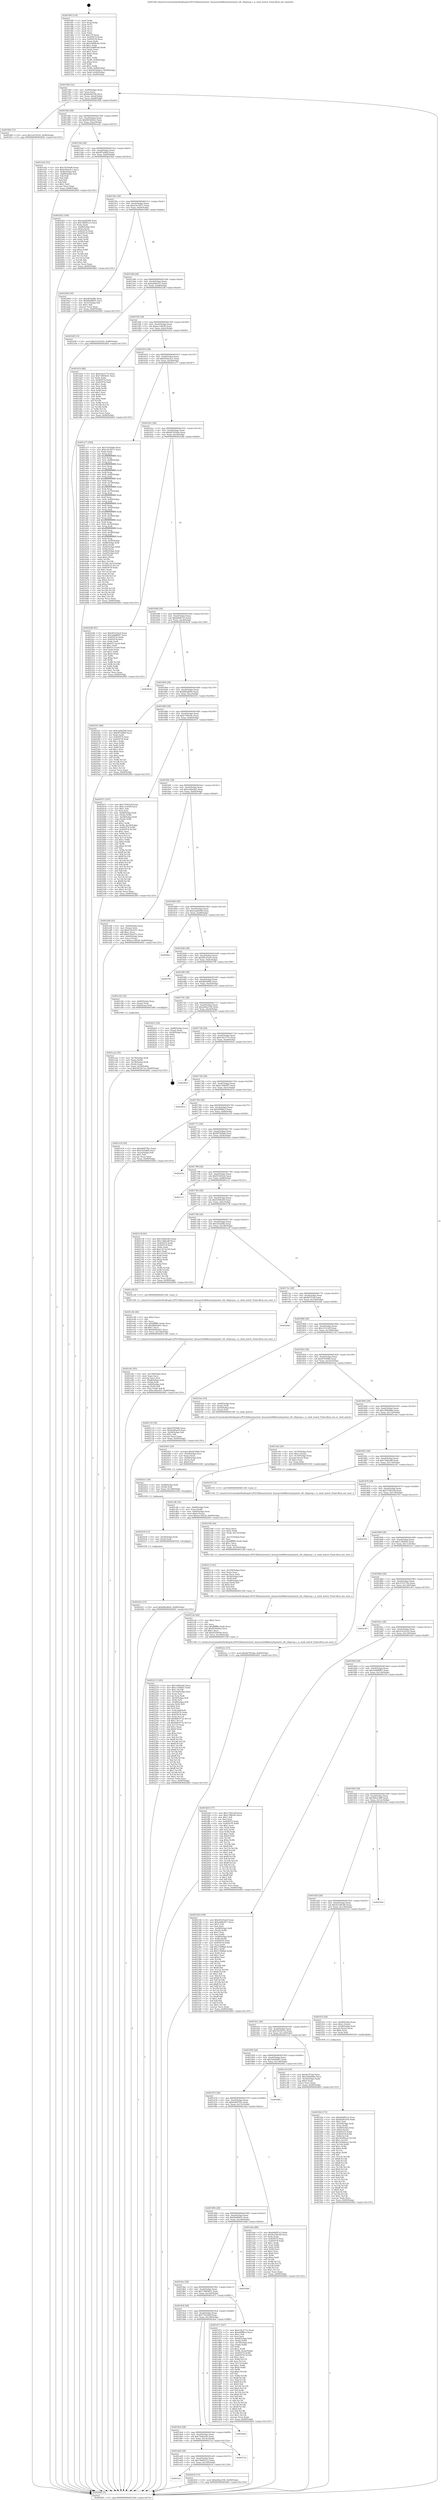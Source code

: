 digraph "0x4014f0" {
  label = "0x4014f0 (/mnt/c/Users/mathe/Desktop/tcc/POCII/binaries/extr_linuxarchx86kernelcpuintel_rdt_rdtgroup.c_is_rmid_match_Final-ollvm.out::main(0))"
  labelloc = "t"
  node[shape=record]

  Entry [label="",width=0.3,height=0.3,shape=circle,fillcolor=black,style=filled]
  "0x401564" [label="{
     0x401564 [32]\l
     | [instrs]\l
     &nbsp;&nbsp;0x401564 \<+6\>: mov -0x90(%rbp),%eax\l
     &nbsp;&nbsp;0x40156a \<+2\>: mov %eax,%ecx\l
     &nbsp;&nbsp;0x40156c \<+6\>: sub $0x8a4b5f36,%ecx\l
     &nbsp;&nbsp;0x401572 \<+6\>: mov %eax,-0xa4(%rbp)\l
     &nbsp;&nbsp;0x401578 \<+6\>: mov %ecx,-0xa8(%rbp)\l
     &nbsp;&nbsp;0x40157e \<+6\>: je 0000000000401fd9 \<main+0xae9\>\l
  }"]
  "0x401fd9" [label="{
     0x401fd9 [15]\l
     | [instrs]\l
     &nbsp;&nbsp;0x401fd9 \<+10\>: movl $0x3c4161b5,-0x90(%rbp)\l
     &nbsp;&nbsp;0x401fe3 \<+5\>: jmp 0000000000402845 \<main+0x1355\>\l
  }"]
  "0x401584" [label="{
     0x401584 [28]\l
     | [instrs]\l
     &nbsp;&nbsp;0x401584 \<+5\>: jmp 0000000000401589 \<main+0x99\>\l
     &nbsp;&nbsp;0x401589 \<+6\>: mov -0xa4(%rbp),%eax\l
     &nbsp;&nbsp;0x40158f \<+5\>: sub $0x941b66a3,%eax\l
     &nbsp;&nbsp;0x401594 \<+6\>: mov %eax,-0xac(%rbp)\l
     &nbsp;&nbsp;0x40159a \<+6\>: je 0000000000401a42 \<main+0x552\>\l
  }"]
  Exit [label="",width=0.3,height=0.3,shape=circle,fillcolor=black,style=filled,peripheries=2]
  "0x401a42" [label="{
     0x401a42 [53]\l
     | [instrs]\l
     &nbsp;&nbsp;0x401a42 \<+5\>: mov $0x7d16ebf6,%eax\l
     &nbsp;&nbsp;0x401a47 \<+5\>: mov $0xb50acdc1,%ecx\l
     &nbsp;&nbsp;0x401a4c \<+6\>: mov -0x8a(%rbp),%dl\l
     &nbsp;&nbsp;0x401a52 \<+7\>: mov -0x89(%rbp),%sil\l
     &nbsp;&nbsp;0x401a59 \<+3\>: mov %dl,%dil\l
     &nbsp;&nbsp;0x401a5c \<+3\>: and %sil,%dil\l
     &nbsp;&nbsp;0x401a5f \<+3\>: xor %sil,%dl\l
     &nbsp;&nbsp;0x401a62 \<+3\>: or %dl,%dil\l
     &nbsp;&nbsp;0x401a65 \<+4\>: test $0x1,%dil\l
     &nbsp;&nbsp;0x401a69 \<+3\>: cmovne %ecx,%eax\l
     &nbsp;&nbsp;0x401a6c \<+6\>: mov %eax,-0x90(%rbp)\l
     &nbsp;&nbsp;0x401a72 \<+5\>: jmp 0000000000402845 \<main+0x1355\>\l
  }"]
  "0x4015a0" [label="{
     0x4015a0 [28]\l
     | [instrs]\l
     &nbsp;&nbsp;0x4015a0 \<+5\>: jmp 00000000004015a5 \<main+0xb5\>\l
     &nbsp;&nbsp;0x4015a5 \<+6\>: mov -0xa4(%rbp),%eax\l
     &nbsp;&nbsp;0x4015ab \<+5\>: sub $0x9f7a0f66,%eax\l
     &nbsp;&nbsp;0x4015b0 \<+6\>: mov %eax,-0xb0(%rbp)\l
     &nbsp;&nbsp;0x4015b6 \<+6\>: je 00000000004025b2 \<main+0x10c2\>\l
  }"]
  "0x402845" [label="{
     0x402845 [5]\l
     | [instrs]\l
     &nbsp;&nbsp;0x402845 \<+5\>: jmp 0000000000401564 \<main+0x74\>\l
  }"]
  "0x4014f0" [label="{
     0x4014f0 [116]\l
     | [instrs]\l
     &nbsp;&nbsp;0x4014f0 \<+1\>: push %rbp\l
     &nbsp;&nbsp;0x4014f1 \<+3\>: mov %rsp,%rbp\l
     &nbsp;&nbsp;0x4014f4 \<+2\>: push %r15\l
     &nbsp;&nbsp;0x4014f6 \<+2\>: push %r14\l
     &nbsp;&nbsp;0x4014f8 \<+2\>: push %r13\l
     &nbsp;&nbsp;0x4014fa \<+2\>: push %r12\l
     &nbsp;&nbsp;0x4014fc \<+1\>: push %rbx\l
     &nbsp;&nbsp;0x4014fd \<+7\>: sub $0x178,%rsp\l
     &nbsp;&nbsp;0x401504 \<+7\>: mov 0x405074,%eax\l
     &nbsp;&nbsp;0x40150b \<+7\>: mov 0x405078,%ecx\l
     &nbsp;&nbsp;0x401512 \<+2\>: mov %eax,%edx\l
     &nbsp;&nbsp;0x401514 \<+6\>: sub $0x16d88cda,%edx\l
     &nbsp;&nbsp;0x40151a \<+3\>: sub $0x1,%edx\l
     &nbsp;&nbsp;0x40151d \<+6\>: add $0x16d88cda,%edx\l
     &nbsp;&nbsp;0x401523 \<+3\>: imul %edx,%eax\l
     &nbsp;&nbsp;0x401526 \<+3\>: and $0x1,%eax\l
     &nbsp;&nbsp;0x401529 \<+3\>: cmp $0x0,%eax\l
     &nbsp;&nbsp;0x40152c \<+4\>: sete %r8b\l
     &nbsp;&nbsp;0x401530 \<+4\>: and $0x1,%r8b\l
     &nbsp;&nbsp;0x401534 \<+7\>: mov %r8b,-0x8a(%rbp)\l
     &nbsp;&nbsp;0x40153b \<+3\>: cmp $0xa,%ecx\l
     &nbsp;&nbsp;0x40153e \<+4\>: setl %r8b\l
     &nbsp;&nbsp;0x401542 \<+4\>: and $0x1,%r8b\l
     &nbsp;&nbsp;0x401546 \<+7\>: mov %r8b,-0x89(%rbp)\l
     &nbsp;&nbsp;0x40154d \<+10\>: movl $0x941b66a3,-0x90(%rbp)\l
     &nbsp;&nbsp;0x401557 \<+6\>: mov %edi,-0x94(%rbp)\l
     &nbsp;&nbsp;0x40155d \<+7\>: mov %rsi,-0xa0(%rbp)\l
  }"]
  "0x401a1c" [label="{
     0x401a1c\l
  }", style=dashed]
  "0x4025b2" [label="{
     0x4025b2 [100]\l
     | [instrs]\l
     &nbsp;&nbsp;0x4025b2 \<+5\>: mov $0xceab8298,%eax\l
     &nbsp;&nbsp;0x4025b7 \<+5\>: mov $0x7b800123,%ecx\l
     &nbsp;&nbsp;0x4025bc \<+2\>: xor %edx,%edx\l
     &nbsp;&nbsp;0x4025be \<+7\>: mov -0x88(%rbp),%rsi\l
     &nbsp;&nbsp;0x4025c5 \<+6\>: movl $0x0,(%rsi)\l
     &nbsp;&nbsp;0x4025cb \<+7\>: mov 0x405074,%edi\l
     &nbsp;&nbsp;0x4025d2 \<+8\>: mov 0x405078,%r8d\l
     &nbsp;&nbsp;0x4025da \<+3\>: sub $0x1,%edx\l
     &nbsp;&nbsp;0x4025dd \<+3\>: mov %edi,%r9d\l
     &nbsp;&nbsp;0x4025e0 \<+3\>: add %edx,%r9d\l
     &nbsp;&nbsp;0x4025e3 \<+4\>: imul %r9d,%edi\l
     &nbsp;&nbsp;0x4025e7 \<+3\>: and $0x1,%edi\l
     &nbsp;&nbsp;0x4025ea \<+3\>: cmp $0x0,%edi\l
     &nbsp;&nbsp;0x4025ed \<+4\>: sete %r10b\l
     &nbsp;&nbsp;0x4025f1 \<+4\>: cmp $0xa,%r8d\l
     &nbsp;&nbsp;0x4025f5 \<+4\>: setl %r11b\l
     &nbsp;&nbsp;0x4025f9 \<+3\>: mov %r10b,%bl\l
     &nbsp;&nbsp;0x4025fc \<+3\>: and %r11b,%bl\l
     &nbsp;&nbsp;0x4025ff \<+3\>: xor %r11b,%r10b\l
     &nbsp;&nbsp;0x402602 \<+3\>: or %r10b,%bl\l
     &nbsp;&nbsp;0x402605 \<+3\>: test $0x1,%bl\l
     &nbsp;&nbsp;0x402608 \<+3\>: cmovne %ecx,%eax\l
     &nbsp;&nbsp;0x40260b \<+6\>: mov %eax,-0x90(%rbp)\l
     &nbsp;&nbsp;0x402611 \<+5\>: jmp 0000000000402845 \<main+0x1355\>\l
  }"]
  "0x4015bc" [label="{
     0x4015bc [28]\l
     | [instrs]\l
     &nbsp;&nbsp;0x4015bc \<+5\>: jmp 00000000004015c1 \<main+0xd1\>\l
     &nbsp;&nbsp;0x4015c1 \<+6\>: mov -0xa4(%rbp),%eax\l
     &nbsp;&nbsp;0x4015c7 \<+5\>: sub $0xa16c5871,%eax\l
     &nbsp;&nbsp;0x4015cc \<+6\>: mov %eax,-0xb4(%rbp)\l
     &nbsp;&nbsp;0x4015d2 \<+6\>: je 0000000000401b9d \<main+0x6ad\>\l
  }"]
  "0x402616" [label="{
     0x402616 [15]\l
     | [instrs]\l
     &nbsp;&nbsp;0x402616 \<+10\>: movl $0xe06a2190,-0x90(%rbp)\l
     &nbsp;&nbsp;0x402620 \<+5\>: jmp 0000000000402845 \<main+0x1355\>\l
  }"]
  "0x401b9d" [label="{
     0x401b9d [30]\l
     | [instrs]\l
     &nbsp;&nbsp;0x401b9d \<+5\>: mov $0xdb5fa8fb,%eax\l
     &nbsp;&nbsp;0x401ba2 \<+5\>: mov $0x6fa96691,%ecx\l
     &nbsp;&nbsp;0x401ba7 \<+3\>: mov -0x31(%rbp),%dl\l
     &nbsp;&nbsp;0x401baa \<+3\>: test $0x1,%dl\l
     &nbsp;&nbsp;0x401bad \<+3\>: cmovne %ecx,%eax\l
     &nbsp;&nbsp;0x401bb0 \<+6\>: mov %eax,-0x90(%rbp)\l
     &nbsp;&nbsp;0x401bb6 \<+5\>: jmp 0000000000402845 \<main+0x1355\>\l
  }"]
  "0x4015d8" [label="{
     0x4015d8 [28]\l
     | [instrs]\l
     &nbsp;&nbsp;0x4015d8 \<+5\>: jmp 00000000004015dd \<main+0xed\>\l
     &nbsp;&nbsp;0x4015dd \<+6\>: mov -0xa4(%rbp),%eax\l
     &nbsp;&nbsp;0x4015e3 \<+5\>: sub $0xaa89c657,%eax\l
     &nbsp;&nbsp;0x4015e8 \<+6\>: mov %eax,-0xb8(%rbp)\l
     &nbsp;&nbsp;0x4015ee \<+6\>: je 00000000004023df \<main+0xeef\>\l
  }"]
  "0x401a00" [label="{
     0x401a00 [28]\l
     | [instrs]\l
     &nbsp;&nbsp;0x401a00 \<+5\>: jmp 0000000000401a05 \<main+0x515\>\l
     &nbsp;&nbsp;0x401a05 \<+6\>: mov -0xa4(%rbp),%eax\l
     &nbsp;&nbsp;0x401a0b \<+5\>: sub $0x7b800123,%eax\l
     &nbsp;&nbsp;0x401a10 \<+6\>: mov %eax,-0x150(%rbp)\l
     &nbsp;&nbsp;0x401a16 \<+6\>: je 0000000000402616 \<main+0x1126\>\l
  }"]
  "0x4023df" [label="{
     0x4023df [15]\l
     | [instrs]\l
     &nbsp;&nbsp;0x4023df \<+10\>: movl $0x3c4161b5,-0x90(%rbp)\l
     &nbsp;&nbsp;0x4023e9 \<+5\>: jmp 0000000000402845 \<main+0x1355\>\l
  }"]
  "0x4015f4" [label="{
     0x4015f4 [28]\l
     | [instrs]\l
     &nbsp;&nbsp;0x4015f4 \<+5\>: jmp 00000000004015f9 \<main+0x109\>\l
     &nbsp;&nbsp;0x4015f9 \<+6\>: mov -0xa4(%rbp),%eax\l
     &nbsp;&nbsp;0x4015ff \<+5\>: sub $0xacc34b38,%eax\l
     &nbsp;&nbsp;0x401604 \<+6\>: mov %eax,-0xbc(%rbp)\l
     &nbsp;&nbsp;0x40160a \<+6\>: je 0000000000401d1b \<main+0x82b\>\l
  }"]
  "0x40272a" [label="{
     0x40272a\l
  }", style=dashed]
  "0x401d1b" [label="{
     0x401d1b [86]\l
     | [instrs]\l
     &nbsp;&nbsp;0x401d1b \<+5\>: mov $0xe34c577e,%eax\l
     &nbsp;&nbsp;0x401d20 \<+5\>: mov $0x75885b01,%ecx\l
     &nbsp;&nbsp;0x401d25 \<+2\>: xor %edx,%edx\l
     &nbsp;&nbsp;0x401d27 \<+7\>: mov 0x405074,%esi\l
     &nbsp;&nbsp;0x401d2e \<+7\>: mov 0x405078,%edi\l
     &nbsp;&nbsp;0x401d35 \<+3\>: sub $0x1,%edx\l
     &nbsp;&nbsp;0x401d38 \<+3\>: mov %esi,%r8d\l
     &nbsp;&nbsp;0x401d3b \<+3\>: add %edx,%r8d\l
     &nbsp;&nbsp;0x401d3e \<+4\>: imul %r8d,%esi\l
     &nbsp;&nbsp;0x401d42 \<+3\>: and $0x1,%esi\l
     &nbsp;&nbsp;0x401d45 \<+3\>: cmp $0x0,%esi\l
     &nbsp;&nbsp;0x401d48 \<+4\>: sete %r9b\l
     &nbsp;&nbsp;0x401d4c \<+3\>: cmp $0xa,%edi\l
     &nbsp;&nbsp;0x401d4f \<+4\>: setl %r10b\l
     &nbsp;&nbsp;0x401d53 \<+3\>: mov %r9b,%r11b\l
     &nbsp;&nbsp;0x401d56 \<+3\>: and %r10b,%r11b\l
     &nbsp;&nbsp;0x401d59 \<+3\>: xor %r10b,%r9b\l
     &nbsp;&nbsp;0x401d5c \<+3\>: or %r9b,%r11b\l
     &nbsp;&nbsp;0x401d5f \<+4\>: test $0x1,%r11b\l
     &nbsp;&nbsp;0x401d63 \<+3\>: cmovne %ecx,%eax\l
     &nbsp;&nbsp;0x401d66 \<+6\>: mov %eax,-0x90(%rbp)\l
     &nbsp;&nbsp;0x401d6c \<+5\>: jmp 0000000000402845 \<main+0x1355\>\l
  }"]
  "0x401610" [label="{
     0x401610 [28]\l
     | [instrs]\l
     &nbsp;&nbsp;0x401610 \<+5\>: jmp 0000000000401615 \<main+0x125\>\l
     &nbsp;&nbsp;0x401615 \<+6\>: mov -0xa4(%rbp),%eax\l
     &nbsp;&nbsp;0x40161b \<+5\>: sub $0xb50acdc1,%eax\l
     &nbsp;&nbsp;0x401620 \<+6\>: mov %eax,-0xc0(%rbp)\l
     &nbsp;&nbsp;0x401626 \<+6\>: je 0000000000401a77 \<main+0x587\>\l
  }"]
  "0x4019e4" [label="{
     0x4019e4 [28]\l
     | [instrs]\l
     &nbsp;&nbsp;0x4019e4 \<+5\>: jmp 00000000004019e9 \<main+0x4f9\>\l
     &nbsp;&nbsp;0x4019e9 \<+6\>: mov -0xa4(%rbp),%eax\l
     &nbsp;&nbsp;0x4019ef \<+5\>: sub $0x7a082e9e,%eax\l
     &nbsp;&nbsp;0x4019f4 \<+6\>: mov %eax,-0x14c(%rbp)\l
     &nbsp;&nbsp;0x4019fa \<+6\>: je 000000000040272a \<main+0x123a\>\l
  }"]
  "0x401a77" [label="{
     0x401a77 [294]\l
     | [instrs]\l
     &nbsp;&nbsp;0x401a77 \<+5\>: mov $0x7d16ebf6,%eax\l
     &nbsp;&nbsp;0x401a7c \<+5\>: mov $0xa16c5871,%ecx\l
     &nbsp;&nbsp;0x401a81 \<+2\>: xor %edx,%edx\l
     &nbsp;&nbsp;0x401a83 \<+3\>: mov %rsp,%rsi\l
     &nbsp;&nbsp;0x401a86 \<+4\>: add $0xfffffffffffffff0,%rsi\l
     &nbsp;&nbsp;0x401a8a \<+3\>: mov %rsi,%rsp\l
     &nbsp;&nbsp;0x401a8d \<+7\>: mov %rsi,-0x88(%rbp)\l
     &nbsp;&nbsp;0x401a94 \<+3\>: mov %rsp,%rsi\l
     &nbsp;&nbsp;0x401a97 \<+4\>: add $0xfffffffffffffff0,%rsi\l
     &nbsp;&nbsp;0x401a9b \<+3\>: mov %rsi,%rsp\l
     &nbsp;&nbsp;0x401a9e \<+3\>: mov %rsp,%rdi\l
     &nbsp;&nbsp;0x401aa1 \<+4\>: add $0xfffffffffffffff0,%rdi\l
     &nbsp;&nbsp;0x401aa5 \<+3\>: mov %rdi,%rsp\l
     &nbsp;&nbsp;0x401aa8 \<+4\>: mov %rdi,-0x80(%rbp)\l
     &nbsp;&nbsp;0x401aac \<+3\>: mov %rsp,%rdi\l
     &nbsp;&nbsp;0x401aaf \<+4\>: add $0xfffffffffffffff0,%rdi\l
     &nbsp;&nbsp;0x401ab3 \<+3\>: mov %rdi,%rsp\l
     &nbsp;&nbsp;0x401ab6 \<+4\>: mov %rdi,-0x78(%rbp)\l
     &nbsp;&nbsp;0x401aba \<+3\>: mov %rsp,%rdi\l
     &nbsp;&nbsp;0x401abd \<+4\>: add $0xfffffffffffffff0,%rdi\l
     &nbsp;&nbsp;0x401ac1 \<+3\>: mov %rdi,%rsp\l
     &nbsp;&nbsp;0x401ac4 \<+4\>: mov %rdi,-0x70(%rbp)\l
     &nbsp;&nbsp;0x401ac8 \<+3\>: mov %rsp,%rdi\l
     &nbsp;&nbsp;0x401acb \<+4\>: add $0xfffffffffffffff0,%rdi\l
     &nbsp;&nbsp;0x401acf \<+3\>: mov %rdi,%rsp\l
     &nbsp;&nbsp;0x401ad2 \<+4\>: mov %rdi,-0x68(%rbp)\l
     &nbsp;&nbsp;0x401ad6 \<+3\>: mov %rsp,%rdi\l
     &nbsp;&nbsp;0x401ad9 \<+4\>: add $0xfffffffffffffff0,%rdi\l
     &nbsp;&nbsp;0x401add \<+3\>: mov %rdi,%rsp\l
     &nbsp;&nbsp;0x401ae0 \<+4\>: mov %rdi,-0x60(%rbp)\l
     &nbsp;&nbsp;0x401ae4 \<+3\>: mov %rsp,%rdi\l
     &nbsp;&nbsp;0x401ae7 \<+4\>: add $0xfffffffffffffff0,%rdi\l
     &nbsp;&nbsp;0x401aeb \<+3\>: mov %rdi,%rsp\l
     &nbsp;&nbsp;0x401aee \<+4\>: mov %rdi,-0x58(%rbp)\l
     &nbsp;&nbsp;0x401af2 \<+3\>: mov %rsp,%rdi\l
     &nbsp;&nbsp;0x401af5 \<+4\>: add $0xfffffffffffffff0,%rdi\l
     &nbsp;&nbsp;0x401af9 \<+3\>: mov %rdi,%rsp\l
     &nbsp;&nbsp;0x401afc \<+4\>: mov %rdi,-0x50(%rbp)\l
     &nbsp;&nbsp;0x401b00 \<+3\>: mov %rsp,%rdi\l
     &nbsp;&nbsp;0x401b03 \<+4\>: add $0xfffffffffffffff0,%rdi\l
     &nbsp;&nbsp;0x401b07 \<+3\>: mov %rdi,%rsp\l
     &nbsp;&nbsp;0x401b0a \<+4\>: mov %rdi,-0x48(%rbp)\l
     &nbsp;&nbsp;0x401b0e \<+3\>: mov %rsp,%rdi\l
     &nbsp;&nbsp;0x401b11 \<+4\>: add $0xfffffffffffffff0,%rdi\l
     &nbsp;&nbsp;0x401b15 \<+3\>: mov %rdi,%rsp\l
     &nbsp;&nbsp;0x401b18 \<+4\>: mov %rdi,-0x40(%rbp)\l
     &nbsp;&nbsp;0x401b1c \<+7\>: mov -0x88(%rbp),%rdi\l
     &nbsp;&nbsp;0x401b23 \<+6\>: movl $0x0,(%rdi)\l
     &nbsp;&nbsp;0x401b29 \<+7\>: mov -0x94(%rbp),%r8d\l
     &nbsp;&nbsp;0x401b30 \<+3\>: mov %r8d,(%rsi)\l
     &nbsp;&nbsp;0x401b33 \<+4\>: mov -0x80(%rbp),%rdi\l
     &nbsp;&nbsp;0x401b37 \<+7\>: mov -0xa0(%rbp),%r9\l
     &nbsp;&nbsp;0x401b3e \<+3\>: mov %r9,(%rdi)\l
     &nbsp;&nbsp;0x401b41 \<+3\>: cmpl $0x2,(%rsi)\l
     &nbsp;&nbsp;0x401b44 \<+4\>: setne %r10b\l
     &nbsp;&nbsp;0x401b48 \<+4\>: and $0x1,%r10b\l
     &nbsp;&nbsp;0x401b4c \<+4\>: mov %r10b,-0x31(%rbp)\l
     &nbsp;&nbsp;0x401b50 \<+8\>: mov 0x405074,%r11d\l
     &nbsp;&nbsp;0x401b58 \<+7\>: mov 0x405078,%ebx\l
     &nbsp;&nbsp;0x401b5f \<+3\>: sub $0x1,%edx\l
     &nbsp;&nbsp;0x401b62 \<+3\>: mov %r11d,%r14d\l
     &nbsp;&nbsp;0x401b65 \<+3\>: add %edx,%r14d\l
     &nbsp;&nbsp;0x401b68 \<+4\>: imul %r14d,%r11d\l
     &nbsp;&nbsp;0x401b6c \<+4\>: and $0x1,%r11d\l
     &nbsp;&nbsp;0x401b70 \<+4\>: cmp $0x0,%r11d\l
     &nbsp;&nbsp;0x401b74 \<+4\>: sete %r10b\l
     &nbsp;&nbsp;0x401b78 \<+3\>: cmp $0xa,%ebx\l
     &nbsp;&nbsp;0x401b7b \<+4\>: setl %r15b\l
     &nbsp;&nbsp;0x401b7f \<+3\>: mov %r10b,%r12b\l
     &nbsp;&nbsp;0x401b82 \<+3\>: and %r15b,%r12b\l
     &nbsp;&nbsp;0x401b85 \<+3\>: xor %r15b,%r10b\l
     &nbsp;&nbsp;0x401b88 \<+3\>: or %r10b,%r12b\l
     &nbsp;&nbsp;0x401b8b \<+4\>: test $0x1,%r12b\l
     &nbsp;&nbsp;0x401b8f \<+3\>: cmovne %ecx,%eax\l
     &nbsp;&nbsp;0x401b92 \<+6\>: mov %eax,-0x90(%rbp)\l
     &nbsp;&nbsp;0x401b98 \<+5\>: jmp 0000000000402845 \<main+0x1355\>\l
  }"]
  "0x40162c" [label="{
     0x40162c [28]\l
     | [instrs]\l
     &nbsp;&nbsp;0x40162c \<+5\>: jmp 0000000000401631 \<main+0x141\>\l
     &nbsp;&nbsp;0x401631 \<+6\>: mov -0xa4(%rbp),%eax\l
     &nbsp;&nbsp;0x401637 \<+5\>: sub $0xb6765e8a,%eax\l
     &nbsp;&nbsp;0x40163c \<+6\>: mov %eax,-0xc4(%rbp)\l
     &nbsp;&nbsp;0x401642 \<+6\>: je 00000000004022db \<main+0xdeb\>\l
  }"]
  "0x4024ed" [label="{
     0x4024ed\l
  }", style=dashed]
  "0x40243c" [label="{
     0x40243c [15]\l
     | [instrs]\l
     &nbsp;&nbsp;0x40243c \<+10\>: movl $0xbf6adb02,-0x90(%rbp)\l
     &nbsp;&nbsp;0x402446 \<+5\>: jmp 0000000000402845 \<main+0x1355\>\l
  }"]
  "0x4022db" [label="{
     0x4022db [91]\l
     | [instrs]\l
     &nbsp;&nbsp;0x4022db \<+5\>: mov $0xd41d3ac0,%eax\l
     &nbsp;&nbsp;0x4022e0 \<+5\>: mov $0x3e868997,%ecx\l
     &nbsp;&nbsp;0x4022e5 \<+7\>: mov 0x405074,%edx\l
     &nbsp;&nbsp;0x4022ec \<+7\>: mov 0x405078,%esi\l
     &nbsp;&nbsp;0x4022f3 \<+2\>: mov %edx,%edi\l
     &nbsp;&nbsp;0x4022f5 \<+6\>: add $0x6311ace0,%edi\l
     &nbsp;&nbsp;0x4022fb \<+3\>: sub $0x1,%edi\l
     &nbsp;&nbsp;0x4022fe \<+6\>: sub $0x6311ace0,%edi\l
     &nbsp;&nbsp;0x402304 \<+3\>: imul %edi,%edx\l
     &nbsp;&nbsp;0x402307 \<+3\>: and $0x1,%edx\l
     &nbsp;&nbsp;0x40230a \<+3\>: cmp $0x0,%edx\l
     &nbsp;&nbsp;0x40230d \<+4\>: sete %r8b\l
     &nbsp;&nbsp;0x402311 \<+3\>: cmp $0xa,%esi\l
     &nbsp;&nbsp;0x402314 \<+4\>: setl %r9b\l
     &nbsp;&nbsp;0x402318 \<+3\>: mov %r8b,%r10b\l
     &nbsp;&nbsp;0x40231b \<+3\>: and %r9b,%r10b\l
     &nbsp;&nbsp;0x40231e \<+3\>: xor %r9b,%r8b\l
     &nbsp;&nbsp;0x402321 \<+3\>: or %r8b,%r10b\l
     &nbsp;&nbsp;0x402324 \<+4\>: test $0x1,%r10b\l
     &nbsp;&nbsp;0x402328 \<+3\>: cmovne %ecx,%eax\l
     &nbsp;&nbsp;0x40232b \<+6\>: mov %eax,-0x90(%rbp)\l
     &nbsp;&nbsp;0x402331 \<+5\>: jmp 0000000000402845 \<main+0x1355\>\l
  }"]
  "0x401648" [label="{
     0x401648 [28]\l
     | [instrs]\l
     &nbsp;&nbsp;0x401648 \<+5\>: jmp 000000000040164d \<main+0x15d\>\l
     &nbsp;&nbsp;0x40164d \<+6\>: mov -0xa4(%rbp),%eax\l
     &nbsp;&nbsp;0x401653 \<+5\>: sub $0xb6bf97e3,%eax\l
     &nbsp;&nbsp;0x401658 \<+6\>: mov %eax,-0xc8(%rbp)\l
     &nbsp;&nbsp;0x40165e \<+6\>: je 00000000004026c8 \<main+0x11d8\>\l
  }"]
  "0x402430" [label="{
     0x402430 [12]\l
     | [instrs]\l
     &nbsp;&nbsp;0x402430 \<+4\>: mov -0x50(%rbp),%rdi\l
     &nbsp;&nbsp;0x402434 \<+3\>: mov (%rdi),%rdi\l
     &nbsp;&nbsp;0x402437 \<+5\>: call 0000000000401030 \<free@plt\>\l
     | [calls]\l
     &nbsp;&nbsp;0x401030 \{1\} (unknown)\l
  }"]
  "0x4026c8" [label="{
     0x4026c8\l
  }", style=dashed]
  "0x401664" [label="{
     0x401664 [28]\l
     | [instrs]\l
     &nbsp;&nbsp;0x401664 \<+5\>: jmp 0000000000401669 \<main+0x179\>\l
     &nbsp;&nbsp;0x401669 \<+6\>: mov -0xa4(%rbp),%eax\l
     &nbsp;&nbsp;0x40166f \<+5\>: sub $0xbf6adb02,%eax\l
     &nbsp;&nbsp;0x401674 \<+6\>: mov %eax,-0xcc(%rbp)\l
     &nbsp;&nbsp;0x40167a \<+6\>: je 000000000040255c \<main+0x106c\>\l
  }"]
  "0x40241e" [label="{
     0x40241e [18]\l
     | [instrs]\l
     &nbsp;&nbsp;0x40241e \<+4\>: mov -0x68(%rbp),%rdi\l
     &nbsp;&nbsp;0x402422 \<+3\>: mov (%rdi),%rdi\l
     &nbsp;&nbsp;0x402425 \<+6\>: mov %eax,-0x168(%rbp)\l
     &nbsp;&nbsp;0x40242b \<+5\>: call 0000000000401030 \<free@plt\>\l
     | [calls]\l
     &nbsp;&nbsp;0x401030 \{1\} (unknown)\l
  }"]
  "0x40255c" [label="{
     0x40255c [86]\l
     | [instrs]\l
     &nbsp;&nbsp;0x40255c \<+5\>: mov $0xceab8298,%eax\l
     &nbsp;&nbsp;0x402561 \<+5\>: mov $0x9f7a0f66,%ecx\l
     &nbsp;&nbsp;0x402566 \<+2\>: xor %edx,%edx\l
     &nbsp;&nbsp;0x402568 \<+7\>: mov 0x405074,%esi\l
     &nbsp;&nbsp;0x40256f \<+7\>: mov 0x405078,%edi\l
     &nbsp;&nbsp;0x402576 \<+3\>: sub $0x1,%edx\l
     &nbsp;&nbsp;0x402579 \<+3\>: mov %esi,%r8d\l
     &nbsp;&nbsp;0x40257c \<+3\>: add %edx,%r8d\l
     &nbsp;&nbsp;0x40257f \<+4\>: imul %r8d,%esi\l
     &nbsp;&nbsp;0x402583 \<+3\>: and $0x1,%esi\l
     &nbsp;&nbsp;0x402586 \<+3\>: cmp $0x0,%esi\l
     &nbsp;&nbsp;0x402589 \<+4\>: sete %r9b\l
     &nbsp;&nbsp;0x40258d \<+3\>: cmp $0xa,%edi\l
     &nbsp;&nbsp;0x402590 \<+4\>: setl %r10b\l
     &nbsp;&nbsp;0x402594 \<+3\>: mov %r9b,%r11b\l
     &nbsp;&nbsp;0x402597 \<+3\>: and %r10b,%r11b\l
     &nbsp;&nbsp;0x40259a \<+3\>: xor %r10b,%r9b\l
     &nbsp;&nbsp;0x40259d \<+3\>: or %r9b,%r11b\l
     &nbsp;&nbsp;0x4025a0 \<+4\>: test $0x1,%r11b\l
     &nbsp;&nbsp;0x4025a4 \<+3\>: cmovne %ecx,%eax\l
     &nbsp;&nbsp;0x4025a7 \<+6\>: mov %eax,-0x90(%rbp)\l
     &nbsp;&nbsp;0x4025ad \<+5\>: jmp 0000000000402845 \<main+0x1355\>\l
  }"]
  "0x401680" [label="{
     0x401680 [28]\l
     | [instrs]\l
     &nbsp;&nbsp;0x401680 \<+5\>: jmp 0000000000401685 \<main+0x195\>\l
     &nbsp;&nbsp;0x401685 \<+6\>: mov -0xa4(%rbp),%eax\l
     &nbsp;&nbsp;0x40168b \<+5\>: sub $0xc798e5fc,%eax\l
     &nbsp;&nbsp;0x401690 \<+6\>: mov %eax,-0xd0(%rbp)\l
     &nbsp;&nbsp;0x401696 \<+6\>: je 0000000000402071 \<main+0xb81\>\l
  }"]
  "0x402401" [label="{
     0x402401 [29]\l
     | [instrs]\l
     &nbsp;&nbsp;0x402401 \<+10\>: movabs $0x4030b6,%rdi\l
     &nbsp;&nbsp;0x40240b \<+4\>: mov -0x40(%rbp),%rsi\l
     &nbsp;&nbsp;0x40240f \<+2\>: mov %eax,(%rsi)\l
     &nbsp;&nbsp;0x402411 \<+4\>: mov -0x40(%rbp),%rsi\l
     &nbsp;&nbsp;0x402415 \<+2\>: mov (%rsi),%esi\l
     &nbsp;&nbsp;0x402417 \<+2\>: mov $0x0,%al\l
     &nbsp;&nbsp;0x402419 \<+5\>: call 0000000000401040 \<printf@plt\>\l
     | [calls]\l
     &nbsp;&nbsp;0x401040 \{1\} (unknown)\l
  }"]
  "0x402071" [label="{
     0x402071 [167]\l
     | [instrs]\l
     &nbsp;&nbsp;0x402071 \<+5\>: mov $0x1700224f,%eax\l
     &nbsp;&nbsp;0x402076 \<+5\>: mov $0xc314169,%ecx\l
     &nbsp;&nbsp;0x40207b \<+2\>: mov $0x1,%dl\l
     &nbsp;&nbsp;0x40207d \<+2\>: xor %esi,%esi\l
     &nbsp;&nbsp;0x40207f \<+4\>: mov -0x48(%rbp),%rdi\l
     &nbsp;&nbsp;0x402083 \<+3\>: mov (%rdi),%r8d\l
     &nbsp;&nbsp;0x402086 \<+4\>: mov -0x58(%rbp),%rdi\l
     &nbsp;&nbsp;0x40208a \<+3\>: cmp (%rdi),%r8d\l
     &nbsp;&nbsp;0x40208d \<+4\>: setl %r9b\l
     &nbsp;&nbsp;0x402091 \<+4\>: and $0x1,%r9b\l
     &nbsp;&nbsp;0x402095 \<+4\>: mov %r9b,-0x29(%rbp)\l
     &nbsp;&nbsp;0x402099 \<+8\>: mov 0x405074,%r8d\l
     &nbsp;&nbsp;0x4020a1 \<+8\>: mov 0x405078,%r10d\l
     &nbsp;&nbsp;0x4020a9 \<+3\>: sub $0x1,%esi\l
     &nbsp;&nbsp;0x4020ac \<+3\>: mov %r8d,%r11d\l
     &nbsp;&nbsp;0x4020af \<+3\>: add %esi,%r11d\l
     &nbsp;&nbsp;0x4020b2 \<+4\>: imul %r11d,%r8d\l
     &nbsp;&nbsp;0x4020b6 \<+4\>: and $0x1,%r8d\l
     &nbsp;&nbsp;0x4020ba \<+4\>: cmp $0x0,%r8d\l
     &nbsp;&nbsp;0x4020be \<+4\>: sete %r9b\l
     &nbsp;&nbsp;0x4020c2 \<+4\>: cmp $0xa,%r10d\l
     &nbsp;&nbsp;0x4020c6 \<+3\>: setl %bl\l
     &nbsp;&nbsp;0x4020c9 \<+3\>: mov %r9b,%r14b\l
     &nbsp;&nbsp;0x4020cc \<+4\>: xor $0xff,%r14b\l
     &nbsp;&nbsp;0x4020d0 \<+3\>: mov %bl,%r15b\l
     &nbsp;&nbsp;0x4020d3 \<+4\>: xor $0xff,%r15b\l
     &nbsp;&nbsp;0x4020d7 \<+3\>: xor $0x0,%dl\l
     &nbsp;&nbsp;0x4020da \<+3\>: mov %r14b,%r12b\l
     &nbsp;&nbsp;0x4020dd \<+4\>: and $0x0,%r12b\l
     &nbsp;&nbsp;0x4020e1 \<+3\>: and %dl,%r9b\l
     &nbsp;&nbsp;0x4020e4 \<+3\>: mov %r15b,%r13b\l
     &nbsp;&nbsp;0x4020e7 \<+4\>: and $0x0,%r13b\l
     &nbsp;&nbsp;0x4020eb \<+2\>: and %dl,%bl\l
     &nbsp;&nbsp;0x4020ed \<+3\>: or %r9b,%r12b\l
     &nbsp;&nbsp;0x4020f0 \<+3\>: or %bl,%r13b\l
     &nbsp;&nbsp;0x4020f3 \<+3\>: xor %r13b,%r12b\l
     &nbsp;&nbsp;0x4020f6 \<+3\>: or %r15b,%r14b\l
     &nbsp;&nbsp;0x4020f9 \<+4\>: xor $0xff,%r14b\l
     &nbsp;&nbsp;0x4020fd \<+3\>: or $0x0,%dl\l
     &nbsp;&nbsp;0x402100 \<+3\>: and %dl,%r14b\l
     &nbsp;&nbsp;0x402103 \<+3\>: or %r14b,%r12b\l
     &nbsp;&nbsp;0x402106 \<+4\>: test $0x1,%r12b\l
     &nbsp;&nbsp;0x40210a \<+3\>: cmovne %ecx,%eax\l
     &nbsp;&nbsp;0x40210d \<+6\>: mov %eax,-0x90(%rbp)\l
     &nbsp;&nbsp;0x402113 \<+5\>: jmp 0000000000402845 \<main+0x1355\>\l
  }"]
  "0x40169c" [label="{
     0x40169c [28]\l
     | [instrs]\l
     &nbsp;&nbsp;0x40169c \<+5\>: jmp 00000000004016a1 \<main+0x1b1\>\l
     &nbsp;&nbsp;0x4016a1 \<+6\>: mov -0xa4(%rbp),%eax\l
     &nbsp;&nbsp;0x4016a7 \<+5\>: sub $0xce4be2b5,%eax\l
     &nbsp;&nbsp;0x4016ac \<+6\>: mov %eax,-0xd4(%rbp)\l
     &nbsp;&nbsp;0x4016b2 \<+6\>: je 0000000000401e90 \<main+0x9a0\>\l
  }"]
  "0x402213" [label="{
     0x402213 [185]\l
     | [instrs]\l
     &nbsp;&nbsp;0x402213 \<+5\>: mov $0x7a082e9e,%ecx\l
     &nbsp;&nbsp;0x402218 \<+5\>: mov $0x1c5bf402,%edx\l
     &nbsp;&nbsp;0x40221d \<+3\>: mov $0x1,%r10b\l
     &nbsp;&nbsp;0x402220 \<+6\>: mov -0x164(%rbp),%esi\l
     &nbsp;&nbsp;0x402226 \<+3\>: imul %eax,%esi\l
     &nbsp;&nbsp;0x402229 \<+3\>: movslq %esi,%rdi\l
     &nbsp;&nbsp;0x40222c \<+4\>: mov -0x50(%rbp),%r8\l
     &nbsp;&nbsp;0x402230 \<+3\>: mov (%r8),%r8\l
     &nbsp;&nbsp;0x402233 \<+4\>: mov -0x48(%rbp),%r9\l
     &nbsp;&nbsp;0x402237 \<+3\>: movslq (%r9),%r9\l
     &nbsp;&nbsp;0x40223a \<+4\>: shl $0x4,%r9\l
     &nbsp;&nbsp;0x40223e \<+3\>: add %r9,%r8\l
     &nbsp;&nbsp;0x402241 \<+4\>: mov %rdi,0x8(%r8)\l
     &nbsp;&nbsp;0x402245 \<+7\>: mov 0x405074,%eax\l
     &nbsp;&nbsp;0x40224c \<+7\>: mov 0x405078,%esi\l
     &nbsp;&nbsp;0x402253 \<+3\>: mov %eax,%r11d\l
     &nbsp;&nbsp;0x402256 \<+7\>: add $0x8dfc0732,%r11d\l
     &nbsp;&nbsp;0x40225d \<+4\>: sub $0x1,%r11d\l
     &nbsp;&nbsp;0x402261 \<+7\>: sub $0x8dfc0732,%r11d\l
     &nbsp;&nbsp;0x402268 \<+4\>: imul %r11d,%eax\l
     &nbsp;&nbsp;0x40226c \<+3\>: and $0x1,%eax\l
     &nbsp;&nbsp;0x40226f \<+3\>: cmp $0x0,%eax\l
     &nbsp;&nbsp;0x402272 \<+3\>: sete %bl\l
     &nbsp;&nbsp;0x402275 \<+3\>: cmp $0xa,%esi\l
     &nbsp;&nbsp;0x402278 \<+4\>: setl %r14b\l
     &nbsp;&nbsp;0x40227c \<+3\>: mov %bl,%r15b\l
     &nbsp;&nbsp;0x40227f \<+4\>: xor $0xff,%r15b\l
     &nbsp;&nbsp;0x402283 \<+3\>: mov %r14b,%r12b\l
     &nbsp;&nbsp;0x402286 \<+4\>: xor $0xff,%r12b\l
     &nbsp;&nbsp;0x40228a \<+4\>: xor $0x1,%r10b\l
     &nbsp;&nbsp;0x40228e \<+3\>: mov %r15b,%r13b\l
     &nbsp;&nbsp;0x402291 \<+4\>: and $0xff,%r13b\l
     &nbsp;&nbsp;0x402295 \<+3\>: and %r10b,%bl\l
     &nbsp;&nbsp;0x402298 \<+3\>: mov %r12b,%al\l
     &nbsp;&nbsp;0x40229b \<+2\>: and $0xff,%al\l
     &nbsp;&nbsp;0x40229d \<+3\>: and %r10b,%r14b\l
     &nbsp;&nbsp;0x4022a0 \<+3\>: or %bl,%r13b\l
     &nbsp;&nbsp;0x4022a3 \<+3\>: or %r14b,%al\l
     &nbsp;&nbsp;0x4022a6 \<+3\>: xor %al,%r13b\l
     &nbsp;&nbsp;0x4022a9 \<+3\>: or %r12b,%r15b\l
     &nbsp;&nbsp;0x4022ac \<+4\>: xor $0xff,%r15b\l
     &nbsp;&nbsp;0x4022b0 \<+4\>: or $0x1,%r10b\l
     &nbsp;&nbsp;0x4022b4 \<+3\>: and %r10b,%r15b\l
     &nbsp;&nbsp;0x4022b7 \<+3\>: or %r15b,%r13b\l
     &nbsp;&nbsp;0x4022ba \<+4\>: test $0x1,%r13b\l
     &nbsp;&nbsp;0x4022be \<+3\>: cmovne %edx,%ecx\l
     &nbsp;&nbsp;0x4022c1 \<+6\>: mov %ecx,-0x90(%rbp)\l
     &nbsp;&nbsp;0x4022c7 \<+5\>: jmp 0000000000402845 \<main+0x1355\>\l
  }"]
  "0x401e90" [label="{
     0x401e90 [42]\l
     | [instrs]\l
     &nbsp;&nbsp;0x401e90 \<+4\>: mov -0x60(%rbp),%rax\l
     &nbsp;&nbsp;0x401e94 \<+2\>: mov (%rax),%ecx\l
     &nbsp;&nbsp;0x401e96 \<+6\>: sub $0x678cb351,%ecx\l
     &nbsp;&nbsp;0x401e9c \<+3\>: add $0x1,%ecx\l
     &nbsp;&nbsp;0x401e9f \<+6\>: add $0x678cb351,%ecx\l
     &nbsp;&nbsp;0x401ea5 \<+4\>: mov -0x60(%rbp),%rax\l
     &nbsp;&nbsp;0x401ea9 \<+2\>: mov %ecx,(%rax)\l
     &nbsp;&nbsp;0x401eab \<+10\>: movl $0xacc34b38,-0x90(%rbp)\l
     &nbsp;&nbsp;0x401eb5 \<+5\>: jmp 0000000000402845 \<main+0x1355\>\l
  }"]
  "0x4016b8" [label="{
     0x4016b8 [28]\l
     | [instrs]\l
     &nbsp;&nbsp;0x4016b8 \<+5\>: jmp 00000000004016bd \<main+0x1cd\>\l
     &nbsp;&nbsp;0x4016bd \<+6\>: mov -0xa4(%rbp),%eax\l
     &nbsp;&nbsp;0x4016c3 \<+5\>: sub $0xceab8298,%eax\l
     &nbsp;&nbsp;0x4016c8 \<+6\>: mov %eax,-0xd8(%rbp)\l
     &nbsp;&nbsp;0x4016ce \<+6\>: je 000000000040282e \<main+0x133e\>\l
  }"]
  "0x4021eb" [label="{
     0x4021eb [40]\l
     | [instrs]\l
     &nbsp;&nbsp;0x4021eb \<+5\>: mov $0x2,%ecx\l
     &nbsp;&nbsp;0x4021f0 \<+1\>: cltd\l
     &nbsp;&nbsp;0x4021f1 \<+2\>: idiv %ecx\l
     &nbsp;&nbsp;0x4021f3 \<+6\>: imul $0xfffffffe,%edx,%ecx\l
     &nbsp;&nbsp;0x4021f9 \<+6\>: sub $0xf520404a,%ecx\l
     &nbsp;&nbsp;0x4021ff \<+3\>: add $0x1,%ecx\l
     &nbsp;&nbsp;0x402202 \<+6\>: add $0xf520404a,%ecx\l
     &nbsp;&nbsp;0x402208 \<+6\>: mov %ecx,-0x164(%rbp)\l
     &nbsp;&nbsp;0x40220e \<+5\>: call 0000000000401160 \<next_i\>\l
     | [calls]\l
     &nbsp;&nbsp;0x401160 \{1\} (/mnt/c/Users/mathe/Desktop/tcc/POCII/binaries/extr_linuxarchx86kernelcpuintel_rdt_rdtgroup.c_is_rmid_match_Final-ollvm.out::next_i)\l
  }"]
  "0x40282e" [label="{
     0x40282e\l
  }", style=dashed]
  "0x4016d4" [label="{
     0x4016d4 [28]\l
     | [instrs]\l
     &nbsp;&nbsp;0x4016d4 \<+5\>: jmp 00000000004016d9 \<main+0x1e9\>\l
     &nbsp;&nbsp;0x4016d9 \<+6\>: mov -0xa4(%rbp),%eax\l
     &nbsp;&nbsp;0x4016df \<+5\>: sub $0xd41d3ac0,%eax\l
     &nbsp;&nbsp;0x4016e4 \<+6\>: mov %eax,-0xdc(%rbp)\l
     &nbsp;&nbsp;0x4016ea \<+6\>: je 00000000004027f0 \<main+0x1300\>\l
  }"]
  "0x4021c2" [label="{
     0x4021c2 [41]\l
     | [instrs]\l
     &nbsp;&nbsp;0x4021c2 \<+6\>: mov -0x160(%rbp),%ecx\l
     &nbsp;&nbsp;0x4021c8 \<+3\>: imul %eax,%ecx\l
     &nbsp;&nbsp;0x4021cb \<+3\>: movslq %ecx,%rdi\l
     &nbsp;&nbsp;0x4021ce \<+4\>: mov -0x50(%rbp),%r8\l
     &nbsp;&nbsp;0x4021d2 \<+3\>: mov (%r8),%r8\l
     &nbsp;&nbsp;0x4021d5 \<+4\>: mov -0x48(%rbp),%r9\l
     &nbsp;&nbsp;0x4021d9 \<+3\>: movslq (%r9),%r9\l
     &nbsp;&nbsp;0x4021dc \<+4\>: shl $0x4,%r9\l
     &nbsp;&nbsp;0x4021e0 \<+3\>: add %r9,%r8\l
     &nbsp;&nbsp;0x4021e3 \<+3\>: mov %rdi,(%r8)\l
     &nbsp;&nbsp;0x4021e6 \<+5\>: call 0000000000401160 \<next_i\>\l
     | [calls]\l
     &nbsp;&nbsp;0x401160 \{1\} (/mnt/c/Users/mathe/Desktop/tcc/POCII/binaries/extr_linuxarchx86kernelcpuintel_rdt_rdtgroup.c_is_rmid_match_Final-ollvm.out::next_i)\l
  }"]
  "0x4027f0" [label="{
     0x4027f0\l
  }", style=dashed]
  "0x4016f0" [label="{
     0x4016f0 [28]\l
     | [instrs]\l
     &nbsp;&nbsp;0x4016f0 \<+5\>: jmp 00000000004016f5 \<main+0x205\>\l
     &nbsp;&nbsp;0x4016f5 \<+6\>: mov -0xa4(%rbp),%eax\l
     &nbsp;&nbsp;0x4016fb \<+5\>: sub $0xdb5fa8fb,%eax\l
     &nbsp;&nbsp;0x401700 \<+6\>: mov %eax,-0xe0(%rbp)\l
     &nbsp;&nbsp;0x401706 \<+6\>: je 0000000000401c92 \<main+0x7a2\>\l
  }"]
  "0x402196" [label="{
     0x402196 [44]\l
     | [instrs]\l
     &nbsp;&nbsp;0x402196 \<+2\>: xor %ecx,%ecx\l
     &nbsp;&nbsp;0x402198 \<+5\>: mov $0x2,%edx\l
     &nbsp;&nbsp;0x40219d \<+6\>: mov %edx,-0x15c(%rbp)\l
     &nbsp;&nbsp;0x4021a3 \<+1\>: cltd\l
     &nbsp;&nbsp;0x4021a4 \<+6\>: mov -0x15c(%rbp),%esi\l
     &nbsp;&nbsp;0x4021aa \<+2\>: idiv %esi\l
     &nbsp;&nbsp;0x4021ac \<+6\>: imul $0xfffffffe,%edx,%edx\l
     &nbsp;&nbsp;0x4021b2 \<+3\>: sub $0x1,%ecx\l
     &nbsp;&nbsp;0x4021b5 \<+2\>: sub %ecx,%edx\l
     &nbsp;&nbsp;0x4021b7 \<+6\>: mov %edx,-0x160(%rbp)\l
     &nbsp;&nbsp;0x4021bd \<+5\>: call 0000000000401160 \<next_i\>\l
     | [calls]\l
     &nbsp;&nbsp;0x401160 \{1\} (/mnt/c/Users/mathe/Desktop/tcc/POCII/binaries/extr_linuxarchx86kernelcpuintel_rdt_rdtgroup.c_is_rmid_match_Final-ollvm.out::next_i)\l
  }"]
  "0x401c92" [label="{
     0x401c92 [16]\l
     | [instrs]\l
     &nbsp;&nbsp;0x401c92 \<+4\>: mov -0x80(%rbp),%rax\l
     &nbsp;&nbsp;0x401c96 \<+3\>: mov (%rax),%rax\l
     &nbsp;&nbsp;0x401c99 \<+4\>: mov 0x8(%rax),%rdi\l
     &nbsp;&nbsp;0x401c9d \<+5\>: call 0000000000401060 \<atoi@plt\>\l
     | [calls]\l
     &nbsp;&nbsp;0x401060 \{1\} (unknown)\l
  }"]
  "0x40170c" [label="{
     0x40170c [28]\l
     | [instrs]\l
     &nbsp;&nbsp;0x40170c \<+5\>: jmp 0000000000401711 \<main+0x221\>\l
     &nbsp;&nbsp;0x401711 \<+6\>: mov -0xa4(%rbp),%eax\l
     &nbsp;&nbsp;0x401717 \<+5\>: sub $0xe06a2190,%eax\l
     &nbsp;&nbsp;0x40171c \<+6\>: mov %eax,-0xe4(%rbp)\l
     &nbsp;&nbsp;0x401722 \<+6\>: je 0000000000402625 \<main+0x1135\>\l
  }"]
  "0x401ca2" [label="{
     0x401ca2 [30]\l
     | [instrs]\l
     &nbsp;&nbsp;0x401ca2 \<+4\>: mov -0x78(%rbp),%rdi\l
     &nbsp;&nbsp;0x401ca6 \<+2\>: mov %eax,(%rdi)\l
     &nbsp;&nbsp;0x401ca8 \<+4\>: mov -0x78(%rbp),%rdi\l
     &nbsp;&nbsp;0x401cac \<+2\>: mov (%rdi),%eax\l
     &nbsp;&nbsp;0x401cae \<+3\>: mov %eax,-0x30(%rbp)\l
     &nbsp;&nbsp;0x401cb1 \<+10\>: movl $0x5455671a,-0x90(%rbp)\l
     &nbsp;&nbsp;0x401cbb \<+5\>: jmp 0000000000402845 \<main+0x1355\>\l
  }"]
  "0x401f2d" [label="{
     0x401f2d [172]\l
     | [instrs]\l
     &nbsp;&nbsp;0x401f2d \<+5\>: mov $0xb6bf97e3,%ecx\l
     &nbsp;&nbsp;0x401f32 \<+5\>: mov $0x8a4b5f36,%edx\l
     &nbsp;&nbsp;0x401f37 \<+3\>: mov $0x1,%sil\l
     &nbsp;&nbsp;0x401f3a \<+4\>: mov -0x50(%rbp),%rdi\l
     &nbsp;&nbsp;0x401f3e \<+3\>: mov %rax,(%rdi)\l
     &nbsp;&nbsp;0x401f41 \<+4\>: mov -0x48(%rbp),%rax\l
     &nbsp;&nbsp;0x401f45 \<+6\>: movl $0x0,(%rax)\l
     &nbsp;&nbsp;0x401f4b \<+8\>: mov 0x405074,%r8d\l
     &nbsp;&nbsp;0x401f53 \<+8\>: mov 0x405078,%r9d\l
     &nbsp;&nbsp;0x401f5b \<+3\>: mov %r8d,%r10d\l
     &nbsp;&nbsp;0x401f5e \<+7\>: sub $0x39386ca2,%r10d\l
     &nbsp;&nbsp;0x401f65 \<+4\>: sub $0x1,%r10d\l
     &nbsp;&nbsp;0x401f69 \<+7\>: add $0x39386ca2,%r10d\l
     &nbsp;&nbsp;0x401f70 \<+4\>: imul %r10d,%r8d\l
     &nbsp;&nbsp;0x401f74 \<+4\>: and $0x1,%r8d\l
     &nbsp;&nbsp;0x401f78 \<+4\>: cmp $0x0,%r8d\l
     &nbsp;&nbsp;0x401f7c \<+4\>: sete %r11b\l
     &nbsp;&nbsp;0x401f80 \<+4\>: cmp $0xa,%r9d\l
     &nbsp;&nbsp;0x401f84 \<+3\>: setl %bl\l
     &nbsp;&nbsp;0x401f87 \<+3\>: mov %r11b,%r14b\l
     &nbsp;&nbsp;0x401f8a \<+4\>: xor $0xff,%r14b\l
     &nbsp;&nbsp;0x401f8e \<+3\>: mov %bl,%r15b\l
     &nbsp;&nbsp;0x401f91 \<+4\>: xor $0xff,%r15b\l
     &nbsp;&nbsp;0x401f95 \<+4\>: xor $0x0,%sil\l
     &nbsp;&nbsp;0x401f99 \<+3\>: mov %r14b,%r12b\l
     &nbsp;&nbsp;0x401f9c \<+4\>: and $0x0,%r12b\l
     &nbsp;&nbsp;0x401fa0 \<+3\>: and %sil,%r11b\l
     &nbsp;&nbsp;0x401fa3 \<+3\>: mov %r15b,%r13b\l
     &nbsp;&nbsp;0x401fa6 \<+4\>: and $0x0,%r13b\l
     &nbsp;&nbsp;0x401faa \<+3\>: and %sil,%bl\l
     &nbsp;&nbsp;0x401fad \<+3\>: or %r11b,%r12b\l
     &nbsp;&nbsp;0x401fb0 \<+3\>: or %bl,%r13b\l
     &nbsp;&nbsp;0x401fb3 \<+3\>: xor %r13b,%r12b\l
     &nbsp;&nbsp;0x401fb6 \<+3\>: or %r15b,%r14b\l
     &nbsp;&nbsp;0x401fb9 \<+4\>: xor $0xff,%r14b\l
     &nbsp;&nbsp;0x401fbd \<+4\>: or $0x0,%sil\l
     &nbsp;&nbsp;0x401fc1 \<+3\>: and %sil,%r14b\l
     &nbsp;&nbsp;0x401fc4 \<+3\>: or %r14b,%r12b\l
     &nbsp;&nbsp;0x401fc7 \<+4\>: test $0x1,%r12b\l
     &nbsp;&nbsp;0x401fcb \<+3\>: cmovne %edx,%ecx\l
     &nbsp;&nbsp;0x401fce \<+6\>: mov %ecx,-0x90(%rbp)\l
     &nbsp;&nbsp;0x401fd4 \<+5\>: jmp 0000000000402845 \<main+0x1355\>\l
  }"]
  "0x402625" [label="{
     0x402625 [24]\l
     | [instrs]\l
     &nbsp;&nbsp;0x402625 \<+7\>: mov -0x88(%rbp),%rax\l
     &nbsp;&nbsp;0x40262c \<+2\>: mov (%rax),%eax\l
     &nbsp;&nbsp;0x40262e \<+4\>: lea -0x28(%rbp),%rsp\l
     &nbsp;&nbsp;0x402632 \<+1\>: pop %rbx\l
     &nbsp;&nbsp;0x402633 \<+2\>: pop %r12\l
     &nbsp;&nbsp;0x402635 \<+2\>: pop %r13\l
     &nbsp;&nbsp;0x402637 \<+2\>: pop %r14\l
     &nbsp;&nbsp;0x402639 \<+2\>: pop %r15\l
     &nbsp;&nbsp;0x40263b \<+1\>: pop %rbp\l
     &nbsp;&nbsp;0x40263c \<+1\>: ret\l
  }"]
  "0x401728" [label="{
     0x401728 [28]\l
     | [instrs]\l
     &nbsp;&nbsp;0x401728 \<+5\>: jmp 000000000040172d \<main+0x23d\>\l
     &nbsp;&nbsp;0x40172d \<+6\>: mov -0xa4(%rbp),%eax\l
     &nbsp;&nbsp;0x401733 \<+5\>: sub $0xe34c577e,%eax\l
     &nbsp;&nbsp;0x401738 \<+6\>: mov %eax,-0xe8(%rbp)\l
     &nbsp;&nbsp;0x40173e \<+6\>: je 00000000004026a3 \<main+0x11b3\>\l
  }"]
  "0x401e63" [label="{
     0x401e63 [45]\l
     | [instrs]\l
     &nbsp;&nbsp;0x401e63 \<+6\>: mov -0x158(%rbp),%ecx\l
     &nbsp;&nbsp;0x401e69 \<+3\>: imul %eax,%ecx\l
     &nbsp;&nbsp;0x401e6c \<+3\>: movslq %ecx,%rsi\l
     &nbsp;&nbsp;0x401e6f \<+4\>: mov -0x68(%rbp),%rdi\l
     &nbsp;&nbsp;0x401e73 \<+3\>: mov (%rdi),%rdi\l
     &nbsp;&nbsp;0x401e76 \<+4\>: mov -0x60(%rbp),%r8\l
     &nbsp;&nbsp;0x401e7a \<+3\>: movslq (%r8),%r8\l
     &nbsp;&nbsp;0x401e7d \<+4\>: mov %rsi,(%rdi,%r8,8)\l
     &nbsp;&nbsp;0x401e81 \<+10\>: movl $0xce4be2b5,-0x90(%rbp)\l
     &nbsp;&nbsp;0x401e8b \<+5\>: jmp 0000000000402845 \<main+0x1355\>\l
  }"]
  "0x4026a3" [label="{
     0x4026a3\l
  }", style=dashed]
  "0x401744" [label="{
     0x401744 [28]\l
     | [instrs]\l
     &nbsp;&nbsp;0x401744 \<+5\>: jmp 0000000000401749 \<main+0x259\>\l
     &nbsp;&nbsp;0x401749 \<+6\>: mov -0xa4(%rbp),%eax\l
     &nbsp;&nbsp;0x40174f \<+5\>: sub $0xe7e848d7,%eax\l
     &nbsp;&nbsp;0x401754 \<+6\>: mov %eax,-0xec(%rbp)\l
     &nbsp;&nbsp;0x40175a \<+6\>: je 000000000040281a \<main+0x132a\>\l
  }"]
  "0x401e3b" [label="{
     0x401e3b [40]\l
     | [instrs]\l
     &nbsp;&nbsp;0x401e3b \<+5\>: mov $0x2,%ecx\l
     &nbsp;&nbsp;0x401e40 \<+1\>: cltd\l
     &nbsp;&nbsp;0x401e41 \<+2\>: idiv %ecx\l
     &nbsp;&nbsp;0x401e43 \<+6\>: imul $0xfffffffe,%edx,%ecx\l
     &nbsp;&nbsp;0x401e49 \<+6\>: sub $0xd640ad51,%ecx\l
     &nbsp;&nbsp;0x401e4f \<+3\>: add $0x1,%ecx\l
     &nbsp;&nbsp;0x401e52 \<+6\>: add $0xd640ad51,%ecx\l
     &nbsp;&nbsp;0x401e58 \<+6\>: mov %ecx,-0x158(%rbp)\l
     &nbsp;&nbsp;0x401e5e \<+5\>: call 0000000000401160 \<next_i\>\l
     | [calls]\l
     &nbsp;&nbsp;0x401160 \{1\} (/mnt/c/Users/mathe/Desktop/tcc/POCII/binaries/extr_linuxarchx86kernelcpuintel_rdt_rdtgroup.c_is_rmid_match_Final-ollvm.out::next_i)\l
  }"]
  "0x40281a" [label="{
     0x40281a\l
  }", style=dashed]
  "0x401760" [label="{
     0x401760 [28]\l
     | [instrs]\l
     &nbsp;&nbsp;0x401760 \<+5\>: jmp 0000000000401765 \<main+0x275\>\l
     &nbsp;&nbsp;0x401765 \<+6\>: mov -0xa4(%rbp),%eax\l
     &nbsp;&nbsp;0x40176b \<+5\>: sub $0xef9f8fe3,%eax\l
     &nbsp;&nbsp;0x401770 \<+6\>: mov %eax,-0xf0(%rbp)\l
     &nbsp;&nbsp;0x401776 \<+6\>: je 0000000000401e18 \<main+0x928\>\l
  }"]
  "0x4019c8" [label="{
     0x4019c8 [28]\l
     | [instrs]\l
     &nbsp;&nbsp;0x4019c8 \<+5\>: jmp 00000000004019cd \<main+0x4dd\>\l
     &nbsp;&nbsp;0x4019cd \<+6\>: mov -0xa4(%rbp),%eax\l
     &nbsp;&nbsp;0x4019d3 \<+5\>: sub $0x77f22b0f,%eax\l
     &nbsp;&nbsp;0x4019d8 \<+6\>: mov %eax,-0x148(%rbp)\l
     &nbsp;&nbsp;0x4019de \<+6\>: je 00000000004024ed \<main+0xffd\>\l
  }"]
  "0x401e18" [label="{
     0x401e18 [30]\l
     | [instrs]\l
     &nbsp;&nbsp;0x401e18 \<+5\>: mov $0x6a68792c,%eax\l
     &nbsp;&nbsp;0x401e1d \<+5\>: mov $0x181bd0b,%ecx\l
     &nbsp;&nbsp;0x401e22 \<+3\>: mov -0x2a(%rbp),%dl\l
     &nbsp;&nbsp;0x401e25 \<+3\>: test $0x1,%dl\l
     &nbsp;&nbsp;0x401e28 \<+3\>: cmovne %ecx,%eax\l
     &nbsp;&nbsp;0x401e2b \<+6\>: mov %eax,-0x90(%rbp)\l
     &nbsp;&nbsp;0x401e31 \<+5\>: jmp 0000000000402845 \<main+0x1355\>\l
  }"]
  "0x40177c" [label="{
     0x40177c [28]\l
     | [instrs]\l
     &nbsp;&nbsp;0x40177c \<+5\>: jmp 0000000000401781 \<main+0x291\>\l
     &nbsp;&nbsp;0x401781 \<+6\>: mov -0xa4(%rbp),%eax\l
     &nbsp;&nbsp;0x401787 \<+5\>: sub $0xf40508a8,%eax\l
     &nbsp;&nbsp;0x40178c \<+6\>: mov %eax,-0xf4(%rbp)\l
     &nbsp;&nbsp;0x401792 \<+6\>: je 000000000040245a \<main+0xf6a\>\l
  }"]
  "0x401d71" [label="{
     0x401d71 [167]\l
     | [instrs]\l
     &nbsp;&nbsp;0x401d71 \<+5\>: mov $0xe34c577e,%eax\l
     &nbsp;&nbsp;0x401d76 \<+5\>: mov $0xef9f8fe3,%ecx\l
     &nbsp;&nbsp;0x401d7b \<+2\>: mov $0x1,%dl\l
     &nbsp;&nbsp;0x401d7d \<+2\>: xor %esi,%esi\l
     &nbsp;&nbsp;0x401d7f \<+4\>: mov -0x60(%rbp),%rdi\l
     &nbsp;&nbsp;0x401d83 \<+3\>: mov (%rdi),%r8d\l
     &nbsp;&nbsp;0x401d86 \<+4\>: mov -0x70(%rbp),%rdi\l
     &nbsp;&nbsp;0x401d8a \<+3\>: cmp (%rdi),%r8d\l
     &nbsp;&nbsp;0x401d8d \<+4\>: setl %r9b\l
     &nbsp;&nbsp;0x401d91 \<+4\>: and $0x1,%r9b\l
     &nbsp;&nbsp;0x401d95 \<+4\>: mov %r9b,-0x2a(%rbp)\l
     &nbsp;&nbsp;0x401d99 \<+8\>: mov 0x405074,%r8d\l
     &nbsp;&nbsp;0x401da1 \<+8\>: mov 0x405078,%r10d\l
     &nbsp;&nbsp;0x401da9 \<+3\>: sub $0x1,%esi\l
     &nbsp;&nbsp;0x401dac \<+3\>: mov %r8d,%r11d\l
     &nbsp;&nbsp;0x401daf \<+3\>: add %esi,%r11d\l
     &nbsp;&nbsp;0x401db2 \<+4\>: imul %r11d,%r8d\l
     &nbsp;&nbsp;0x401db6 \<+4\>: and $0x1,%r8d\l
     &nbsp;&nbsp;0x401dba \<+4\>: cmp $0x0,%r8d\l
     &nbsp;&nbsp;0x401dbe \<+4\>: sete %r9b\l
     &nbsp;&nbsp;0x401dc2 \<+4\>: cmp $0xa,%r10d\l
     &nbsp;&nbsp;0x401dc6 \<+3\>: setl %bl\l
     &nbsp;&nbsp;0x401dc9 \<+3\>: mov %r9b,%r14b\l
     &nbsp;&nbsp;0x401dcc \<+4\>: xor $0xff,%r14b\l
     &nbsp;&nbsp;0x401dd0 \<+3\>: mov %bl,%r15b\l
     &nbsp;&nbsp;0x401dd3 \<+4\>: xor $0xff,%r15b\l
     &nbsp;&nbsp;0x401dd7 \<+3\>: xor $0x0,%dl\l
     &nbsp;&nbsp;0x401dda \<+3\>: mov %r14b,%r12b\l
     &nbsp;&nbsp;0x401ddd \<+4\>: and $0x0,%r12b\l
     &nbsp;&nbsp;0x401de1 \<+3\>: and %dl,%r9b\l
     &nbsp;&nbsp;0x401de4 \<+3\>: mov %r15b,%r13b\l
     &nbsp;&nbsp;0x401de7 \<+4\>: and $0x0,%r13b\l
     &nbsp;&nbsp;0x401deb \<+2\>: and %dl,%bl\l
     &nbsp;&nbsp;0x401ded \<+3\>: or %r9b,%r12b\l
     &nbsp;&nbsp;0x401df0 \<+3\>: or %bl,%r13b\l
     &nbsp;&nbsp;0x401df3 \<+3\>: xor %r13b,%r12b\l
     &nbsp;&nbsp;0x401df6 \<+3\>: or %r15b,%r14b\l
     &nbsp;&nbsp;0x401df9 \<+4\>: xor $0xff,%r14b\l
     &nbsp;&nbsp;0x401dfd \<+3\>: or $0x0,%dl\l
     &nbsp;&nbsp;0x401e00 \<+3\>: and %dl,%r14b\l
     &nbsp;&nbsp;0x401e03 \<+3\>: or %r14b,%r12b\l
     &nbsp;&nbsp;0x401e06 \<+4\>: test $0x1,%r12b\l
     &nbsp;&nbsp;0x401e0a \<+3\>: cmovne %ecx,%eax\l
     &nbsp;&nbsp;0x401e0d \<+6\>: mov %eax,-0x90(%rbp)\l
     &nbsp;&nbsp;0x401e13 \<+5\>: jmp 0000000000402845 \<main+0x1355\>\l
  }"]
  "0x40245a" [label="{
     0x40245a\l
  }", style=dashed]
  "0x401798" [label="{
     0x401798 [28]\l
     | [instrs]\l
     &nbsp;&nbsp;0x401798 \<+5\>: jmp 000000000040179d \<main+0x2ad\>\l
     &nbsp;&nbsp;0x40179d \<+6\>: mov -0xa4(%rbp),%eax\l
     &nbsp;&nbsp;0x4017a3 \<+5\>: sub $0xf53493cb,%eax\l
     &nbsp;&nbsp;0x4017a8 \<+6\>: mov %eax,-0xf8(%rbp)\l
     &nbsp;&nbsp;0x4017ae \<+6\>: je 0000000000401c11 \<main+0x721\>\l
  }"]
  "0x4019ac" [label="{
     0x4019ac [28]\l
     | [instrs]\l
     &nbsp;&nbsp;0x4019ac \<+5\>: jmp 00000000004019b1 \<main+0x4c1\>\l
     &nbsp;&nbsp;0x4019b1 \<+6\>: mov -0xa4(%rbp),%eax\l
     &nbsp;&nbsp;0x4019b7 \<+5\>: sub $0x75885b01,%eax\l
     &nbsp;&nbsp;0x4019bc \<+6\>: mov %eax,-0x144(%rbp)\l
     &nbsp;&nbsp;0x4019c2 \<+6\>: je 0000000000401d71 \<main+0x881\>\l
  }"]
  "0x401c11" [label="{
     0x401c11\l
  }", style=dashed]
  "0x4017b4" [label="{
     0x4017b4 [28]\l
     | [instrs]\l
     &nbsp;&nbsp;0x4017b4 \<+5\>: jmp 00000000004017b9 \<main+0x2c9\>\l
     &nbsp;&nbsp;0x4017b9 \<+6\>: mov -0xa4(%rbp),%eax\l
     &nbsp;&nbsp;0x4017bf \<+5\>: sub $0xfc000a50,%eax\l
     &nbsp;&nbsp;0x4017c4 \<+6\>: mov %eax,-0xfc(%rbp)\l
     &nbsp;&nbsp;0x4017ca \<+6\>: je 0000000000402136 \<main+0xc46\>\l
  }"]
  "0x401bbb" [label="{
     0x401bbb\l
  }", style=dashed]
  "0x402136" [label="{
     0x402136 [91]\l
     | [instrs]\l
     &nbsp;&nbsp;0x402136 \<+5\>: mov $0x7a082e9e,%eax\l
     &nbsp;&nbsp;0x40213b \<+5\>: mov $0x13b8ca8f,%ecx\l
     &nbsp;&nbsp;0x402140 \<+7\>: mov 0x405074,%edx\l
     &nbsp;&nbsp;0x402147 \<+7\>: mov 0x405078,%esi\l
     &nbsp;&nbsp;0x40214e \<+2\>: mov %edx,%edi\l
     &nbsp;&nbsp;0x402150 \<+6\>: add $0x12516159,%edi\l
     &nbsp;&nbsp;0x402156 \<+3\>: sub $0x1,%edi\l
     &nbsp;&nbsp;0x402159 \<+6\>: sub $0x12516159,%edi\l
     &nbsp;&nbsp;0x40215f \<+3\>: imul %edi,%edx\l
     &nbsp;&nbsp;0x402162 \<+3\>: and $0x1,%edx\l
     &nbsp;&nbsp;0x402165 \<+3\>: cmp $0x0,%edx\l
     &nbsp;&nbsp;0x402168 \<+4\>: sete %r8b\l
     &nbsp;&nbsp;0x40216c \<+3\>: cmp $0xa,%esi\l
     &nbsp;&nbsp;0x40216f \<+4\>: setl %r9b\l
     &nbsp;&nbsp;0x402173 \<+3\>: mov %r8b,%r10b\l
     &nbsp;&nbsp;0x402176 \<+3\>: and %r9b,%r10b\l
     &nbsp;&nbsp;0x402179 \<+3\>: xor %r9b,%r8b\l
     &nbsp;&nbsp;0x40217c \<+3\>: or %r8b,%r10b\l
     &nbsp;&nbsp;0x40217f \<+4\>: test $0x1,%r10b\l
     &nbsp;&nbsp;0x402183 \<+3\>: cmovne %ecx,%eax\l
     &nbsp;&nbsp;0x402186 \<+6\>: mov %eax,-0x90(%rbp)\l
     &nbsp;&nbsp;0x40218c \<+5\>: jmp 0000000000402845 \<main+0x1355\>\l
  }"]
  "0x4017d0" [label="{
     0x4017d0 [28]\l
     | [instrs]\l
     &nbsp;&nbsp;0x4017d0 \<+5\>: jmp 00000000004017d5 \<main+0x2e5\>\l
     &nbsp;&nbsp;0x4017d5 \<+6\>: mov -0xa4(%rbp),%eax\l
     &nbsp;&nbsp;0x4017db \<+5\>: sub $0x181bd0b,%eax\l
     &nbsp;&nbsp;0x4017e0 \<+6\>: mov %eax,-0x100(%rbp)\l
     &nbsp;&nbsp;0x4017e6 \<+6\>: je 0000000000401e36 \<main+0x946\>\l
  }"]
  "0x401990" [label="{
     0x401990 [28]\l
     | [instrs]\l
     &nbsp;&nbsp;0x401990 \<+5\>: jmp 0000000000401995 \<main+0x4a5\>\l
     &nbsp;&nbsp;0x401995 \<+6\>: mov -0xa4(%rbp),%eax\l
     &nbsp;&nbsp;0x40199b \<+5\>: sub $0x6fa96691,%eax\l
     &nbsp;&nbsp;0x4019a0 \<+6\>: mov %eax,-0x140(%rbp)\l
     &nbsp;&nbsp;0x4019a6 \<+6\>: je 0000000000401bbb \<main+0x6cb\>\l
  }"]
  "0x401e36" [label="{
     0x401e36 [5]\l
     | [instrs]\l
     &nbsp;&nbsp;0x401e36 \<+5\>: call 0000000000401160 \<next_i\>\l
     | [calls]\l
     &nbsp;&nbsp;0x401160 \{1\} (/mnt/c/Users/mathe/Desktop/tcc/POCII/binaries/extr_linuxarchx86kernelcpuintel_rdt_rdtgroup.c_is_rmid_match_Final-ollvm.out::next_i)\l
  }"]
  "0x4017ec" [label="{
     0x4017ec [28]\l
     | [instrs]\l
     &nbsp;&nbsp;0x4017ec \<+5\>: jmp 00000000004017f1 \<main+0x301\>\l
     &nbsp;&nbsp;0x4017f1 \<+6\>: mov -0xa4(%rbp),%eax\l
     &nbsp;&nbsp;0x4017f7 \<+5\>: sub $0x4b7f7dd,%eax\l
     &nbsp;&nbsp;0x4017fc \<+6\>: mov %eax,-0x104(%rbp)\l
     &nbsp;&nbsp;0x401802 \<+6\>: je 000000000040244b \<main+0xf5b\>\l
  }"]
  "0x401eba" [label="{
     0x401eba [86]\l
     | [instrs]\l
     &nbsp;&nbsp;0x401eba \<+5\>: mov $0xb6bf97e3,%eax\l
     &nbsp;&nbsp;0x401ebf \<+5\>: mov $0x4a108180,%ecx\l
     &nbsp;&nbsp;0x401ec4 \<+2\>: xor %edx,%edx\l
     &nbsp;&nbsp;0x401ec6 \<+7\>: mov 0x405074,%esi\l
     &nbsp;&nbsp;0x401ecd \<+7\>: mov 0x405078,%edi\l
     &nbsp;&nbsp;0x401ed4 \<+3\>: sub $0x1,%edx\l
     &nbsp;&nbsp;0x401ed7 \<+3\>: mov %esi,%r8d\l
     &nbsp;&nbsp;0x401eda \<+3\>: add %edx,%r8d\l
     &nbsp;&nbsp;0x401edd \<+4\>: imul %r8d,%esi\l
     &nbsp;&nbsp;0x401ee1 \<+3\>: and $0x1,%esi\l
     &nbsp;&nbsp;0x401ee4 \<+3\>: cmp $0x0,%esi\l
     &nbsp;&nbsp;0x401ee7 \<+4\>: sete %r9b\l
     &nbsp;&nbsp;0x401eeb \<+3\>: cmp $0xa,%edi\l
     &nbsp;&nbsp;0x401eee \<+4\>: setl %r10b\l
     &nbsp;&nbsp;0x401ef2 \<+3\>: mov %r9b,%r11b\l
     &nbsp;&nbsp;0x401ef5 \<+3\>: and %r10b,%r11b\l
     &nbsp;&nbsp;0x401ef8 \<+3\>: xor %r10b,%r9b\l
     &nbsp;&nbsp;0x401efb \<+3\>: or %r9b,%r11b\l
     &nbsp;&nbsp;0x401efe \<+4\>: test $0x1,%r11b\l
     &nbsp;&nbsp;0x401f02 \<+3\>: cmovne %ecx,%eax\l
     &nbsp;&nbsp;0x401f05 \<+6\>: mov %eax,-0x90(%rbp)\l
     &nbsp;&nbsp;0x401f0b \<+5\>: jmp 0000000000402845 \<main+0x1355\>\l
  }"]
  "0x40244b" [label="{
     0x40244b\l
  }", style=dashed]
  "0x401808" [label="{
     0x401808 [28]\l
     | [instrs]\l
     &nbsp;&nbsp;0x401808 \<+5\>: jmp 000000000040180d \<main+0x31d\>\l
     &nbsp;&nbsp;0x40180d \<+6\>: mov -0xa4(%rbp),%eax\l
     &nbsp;&nbsp;0x401813 \<+5\>: sub $0xc314169,%eax\l
     &nbsp;&nbsp;0x401818 \<+6\>: mov %eax,-0x108(%rbp)\l
     &nbsp;&nbsp;0x40181e \<+6\>: je 0000000000402118 \<main+0xc28\>\l
  }"]
  "0x401974" [label="{
     0x401974 [28]\l
     | [instrs]\l
     &nbsp;&nbsp;0x401974 \<+5\>: jmp 0000000000401979 \<main+0x489\>\l
     &nbsp;&nbsp;0x401979 \<+6\>: mov -0xa4(%rbp),%eax\l
     &nbsp;&nbsp;0x40197f \<+5\>: sub $0x6a68792c,%eax\l
     &nbsp;&nbsp;0x401984 \<+6\>: mov %eax,-0x13c(%rbp)\l
     &nbsp;&nbsp;0x40198a \<+6\>: je 0000000000401eba \<main+0x9ca\>\l
  }"]
  "0x402118" [label="{
     0x402118 [30]\l
     | [instrs]\l
     &nbsp;&nbsp;0x402118 \<+5\>: mov $0xd705088,%eax\l
     &nbsp;&nbsp;0x40211d \<+5\>: mov $0xfc000a50,%ecx\l
     &nbsp;&nbsp;0x402122 \<+3\>: mov -0x29(%rbp),%dl\l
     &nbsp;&nbsp;0x402125 \<+3\>: test $0x1,%dl\l
     &nbsp;&nbsp;0x402128 \<+3\>: cmovne %ecx,%eax\l
     &nbsp;&nbsp;0x40212b \<+6\>: mov %eax,-0x90(%rbp)\l
     &nbsp;&nbsp;0x402131 \<+5\>: jmp 0000000000402845 \<main+0x1355\>\l
  }"]
  "0x401824" [label="{
     0x401824 [28]\l
     | [instrs]\l
     &nbsp;&nbsp;0x401824 \<+5\>: jmp 0000000000401829 \<main+0x339\>\l
     &nbsp;&nbsp;0x401829 \<+6\>: mov -0xa4(%rbp),%eax\l
     &nbsp;&nbsp;0x40182f \<+5\>: sub $0xd705088,%eax\l
     &nbsp;&nbsp;0x401834 \<+6\>: mov %eax,-0x10c(%rbp)\l
     &nbsp;&nbsp;0x40183a \<+6\>: je 00000000004023ee \<main+0xefe\>\l
  }"]
  "0x402682" [label="{
     0x402682\l
  }", style=dashed]
  "0x4023ee" [label="{
     0x4023ee [19]\l
     | [instrs]\l
     &nbsp;&nbsp;0x4023ee \<+4\>: mov -0x68(%rbp),%rax\l
     &nbsp;&nbsp;0x4023f2 \<+3\>: mov (%rax),%rdi\l
     &nbsp;&nbsp;0x4023f5 \<+4\>: mov -0x50(%rbp),%rax\l
     &nbsp;&nbsp;0x4023f9 \<+3\>: mov (%rax),%rsi\l
     &nbsp;&nbsp;0x4023fc \<+5\>: call 00000000004013f0 \<is_rmid_match\>\l
     | [calls]\l
     &nbsp;&nbsp;0x4013f0 \{1\} (/mnt/c/Users/mathe/Desktop/tcc/POCII/binaries/extr_linuxarchx86kernelcpuintel_rdt_rdtgroup.c_is_rmid_match_Final-ollvm.out::is_rmid_match)\l
  }"]
  "0x401840" [label="{
     0x401840 [28]\l
     | [instrs]\l
     &nbsp;&nbsp;0x401840 \<+5\>: jmp 0000000000401845 \<main+0x355\>\l
     &nbsp;&nbsp;0x401845 \<+6\>: mov -0xa4(%rbp),%eax\l
     &nbsp;&nbsp;0x40184b \<+5\>: sub $0x100b0b8e,%eax\l
     &nbsp;&nbsp;0x401850 \<+6\>: mov %eax,-0x110(%rbp)\l
     &nbsp;&nbsp;0x401856 \<+6\>: je 0000000000401cde \<main+0x7ee\>\l
  }"]
  "0x401cfb" [label="{
     0x401cfb [32]\l
     | [instrs]\l
     &nbsp;&nbsp;0x401cfb \<+4\>: mov -0x68(%rbp),%rdi\l
     &nbsp;&nbsp;0x401cff \<+3\>: mov %rax,(%rdi)\l
     &nbsp;&nbsp;0x401d02 \<+4\>: mov -0x60(%rbp),%rax\l
     &nbsp;&nbsp;0x401d06 \<+6\>: movl $0x0,(%rax)\l
     &nbsp;&nbsp;0x401d0c \<+10\>: movl $0xacc34b38,-0x90(%rbp)\l
     &nbsp;&nbsp;0x401d16 \<+5\>: jmp 0000000000402845 \<main+0x1355\>\l
  }"]
  "0x401cde" [label="{
     0x401cde [29]\l
     | [instrs]\l
     &nbsp;&nbsp;0x401cde \<+4\>: mov -0x70(%rbp),%rax\l
     &nbsp;&nbsp;0x401ce2 \<+6\>: movl $0x1,(%rax)\l
     &nbsp;&nbsp;0x401ce8 \<+4\>: mov -0x70(%rbp),%rax\l
     &nbsp;&nbsp;0x401cec \<+3\>: movslq (%rax),%rax\l
     &nbsp;&nbsp;0x401cef \<+4\>: shl $0x3,%rax\l
     &nbsp;&nbsp;0x401cf3 \<+3\>: mov %rax,%rdi\l
     &nbsp;&nbsp;0x401cf6 \<+5\>: call 0000000000401050 \<malloc@plt\>\l
     | [calls]\l
     &nbsp;&nbsp;0x401050 \{1\} (unknown)\l
  }"]
  "0x40185c" [label="{
     0x40185c [28]\l
     | [instrs]\l
     &nbsp;&nbsp;0x40185c \<+5\>: jmp 0000000000401861 \<main+0x371\>\l
     &nbsp;&nbsp;0x401861 \<+6\>: mov -0xa4(%rbp),%eax\l
     &nbsp;&nbsp;0x401867 \<+5\>: sub $0x13b8ca8f,%eax\l
     &nbsp;&nbsp;0x40186c \<+6\>: mov %eax,-0x114(%rbp)\l
     &nbsp;&nbsp;0x401872 \<+6\>: je 0000000000402191 \<main+0xca1\>\l
  }"]
  "0x401958" [label="{
     0x401958 [28]\l
     | [instrs]\l
     &nbsp;&nbsp;0x401958 \<+5\>: jmp 000000000040195d \<main+0x46d\>\l
     &nbsp;&nbsp;0x40195d \<+6\>: mov -0xa4(%rbp),%eax\l
     &nbsp;&nbsp;0x401963 \<+5\>: sub $0x5e836b87,%eax\l
     &nbsp;&nbsp;0x401968 \<+6\>: mov %eax,-0x138(%rbp)\l
     &nbsp;&nbsp;0x40196e \<+6\>: je 0000000000402682 \<main+0x1192\>\l
  }"]
  "0x402191" [label="{
     0x402191 [5]\l
     | [instrs]\l
     &nbsp;&nbsp;0x402191 \<+5\>: call 0000000000401160 \<next_i\>\l
     | [calls]\l
     &nbsp;&nbsp;0x401160 \{1\} (/mnt/c/Users/mathe/Desktop/tcc/POCII/binaries/extr_linuxarchx86kernelcpuintel_rdt_rdtgroup.c_is_rmid_match_Final-ollvm.out::next_i)\l
  }"]
  "0x401878" [label="{
     0x401878 [28]\l
     | [instrs]\l
     &nbsp;&nbsp;0x401878 \<+5\>: jmp 000000000040187d \<main+0x38d\>\l
     &nbsp;&nbsp;0x40187d \<+6\>: mov -0xa4(%rbp),%eax\l
     &nbsp;&nbsp;0x401883 \<+5\>: sub $0x1700224f,%eax\l
     &nbsp;&nbsp;0x401888 \<+6\>: mov %eax,-0x118(%rbp)\l
     &nbsp;&nbsp;0x40188e \<+6\>: je 0000000000402705 \<main+0x1215\>\l
  }"]
  "0x401cc0" [label="{
     0x401cc0 [30]\l
     | [instrs]\l
     &nbsp;&nbsp;0x401cc0 \<+5\>: mov $0x4b7f7dd,%eax\l
     &nbsp;&nbsp;0x401cc5 \<+5\>: mov $0x100b0b8e,%ecx\l
     &nbsp;&nbsp;0x401cca \<+3\>: mov -0x30(%rbp),%edx\l
     &nbsp;&nbsp;0x401ccd \<+3\>: cmp $0x0,%edx\l
     &nbsp;&nbsp;0x401cd0 \<+3\>: cmove %ecx,%eax\l
     &nbsp;&nbsp;0x401cd3 \<+6\>: mov %eax,-0x90(%rbp)\l
     &nbsp;&nbsp;0x401cd9 \<+5\>: jmp 0000000000402845 \<main+0x1355\>\l
  }"]
  "0x402705" [label="{
     0x402705\l
  }", style=dashed]
  "0x401894" [label="{
     0x401894 [28]\l
     | [instrs]\l
     &nbsp;&nbsp;0x401894 \<+5\>: jmp 0000000000401899 \<main+0x3a9\>\l
     &nbsp;&nbsp;0x401899 \<+6\>: mov -0xa4(%rbp),%eax\l
     &nbsp;&nbsp;0x40189f \<+5\>: sub $0x1c5bf402,%eax\l
     &nbsp;&nbsp;0x4018a4 \<+6\>: mov %eax,-0x11c(%rbp)\l
     &nbsp;&nbsp;0x4018aa \<+6\>: je 00000000004022cc \<main+0xddc\>\l
  }"]
  "0x40193c" [label="{
     0x40193c [28]\l
     | [instrs]\l
     &nbsp;&nbsp;0x40193c \<+5\>: jmp 0000000000401941 \<main+0x451\>\l
     &nbsp;&nbsp;0x401941 \<+6\>: mov -0xa4(%rbp),%eax\l
     &nbsp;&nbsp;0x401947 \<+5\>: sub $0x5455671a,%eax\l
     &nbsp;&nbsp;0x40194c \<+6\>: mov %eax,-0x134(%rbp)\l
     &nbsp;&nbsp;0x401952 \<+6\>: je 0000000000401cc0 \<main+0x7d0\>\l
  }"]
  "0x4022cc" [label="{
     0x4022cc [15]\l
     | [instrs]\l
     &nbsp;&nbsp;0x4022cc \<+10\>: movl $0xb6765e8a,-0x90(%rbp)\l
     &nbsp;&nbsp;0x4022d6 \<+5\>: jmp 0000000000402845 \<main+0x1355\>\l
  }"]
  "0x4018b0" [label="{
     0x4018b0 [28]\l
     | [instrs]\l
     &nbsp;&nbsp;0x4018b0 \<+5\>: jmp 00000000004018b5 \<main+0x3c5\>\l
     &nbsp;&nbsp;0x4018b5 \<+6\>: mov -0xa4(%rbp),%eax\l
     &nbsp;&nbsp;0x4018bb \<+5\>: sub $0x3155176e,%eax\l
     &nbsp;&nbsp;0x4018c0 \<+6\>: mov %eax,-0x120(%rbp)\l
     &nbsp;&nbsp;0x4018c6 \<+6\>: je 0000000000401c83 \<main+0x793\>\l
  }"]
  "0x401f10" [label="{
     0x401f10 [29]\l
     | [instrs]\l
     &nbsp;&nbsp;0x401f10 \<+4\>: mov -0x58(%rbp),%rax\l
     &nbsp;&nbsp;0x401f14 \<+6\>: movl $0x1,(%rax)\l
     &nbsp;&nbsp;0x401f1a \<+4\>: mov -0x58(%rbp),%rax\l
     &nbsp;&nbsp;0x401f1e \<+3\>: movslq (%rax),%rax\l
     &nbsp;&nbsp;0x401f21 \<+4\>: shl $0x4,%rax\l
     &nbsp;&nbsp;0x401f25 \<+3\>: mov %rax,%rdi\l
     &nbsp;&nbsp;0x401f28 \<+5\>: call 0000000000401050 \<malloc@plt\>\l
     | [calls]\l
     &nbsp;&nbsp;0x401050 \{1\} (unknown)\l
  }"]
  "0x401c83" [label="{
     0x401c83\l
  }", style=dashed]
  "0x4018cc" [label="{
     0x4018cc [28]\l
     | [instrs]\l
     &nbsp;&nbsp;0x4018cc \<+5\>: jmp 00000000004018d1 \<main+0x3e1\>\l
     &nbsp;&nbsp;0x4018d1 \<+6\>: mov -0xa4(%rbp),%eax\l
     &nbsp;&nbsp;0x4018d7 \<+5\>: sub $0x3c4161b5,%eax\l
     &nbsp;&nbsp;0x4018dc \<+6\>: mov %eax,-0x124(%rbp)\l
     &nbsp;&nbsp;0x4018e2 \<+6\>: je 0000000000401fe8 \<main+0xaf8\>\l
  }"]
  "0x401920" [label="{
     0x401920 [28]\l
     | [instrs]\l
     &nbsp;&nbsp;0x401920 \<+5\>: jmp 0000000000401925 \<main+0x435\>\l
     &nbsp;&nbsp;0x401925 \<+6\>: mov -0xa4(%rbp),%eax\l
     &nbsp;&nbsp;0x40192b \<+5\>: sub $0x4a108180,%eax\l
     &nbsp;&nbsp;0x401930 \<+6\>: mov %eax,-0x130(%rbp)\l
     &nbsp;&nbsp;0x401936 \<+6\>: je 0000000000401f10 \<main+0xa20\>\l
  }"]
  "0x401fe8" [label="{
     0x401fe8 [137]\l
     | [instrs]\l
     &nbsp;&nbsp;0x401fe8 \<+5\>: mov $0x1700224f,%eax\l
     &nbsp;&nbsp;0x401fed \<+5\>: mov $0xc798e5fc,%ecx\l
     &nbsp;&nbsp;0x401ff2 \<+2\>: mov $0x1,%dl\l
     &nbsp;&nbsp;0x401ff4 \<+2\>: xor %esi,%esi\l
     &nbsp;&nbsp;0x401ff6 \<+7\>: mov 0x405074,%edi\l
     &nbsp;&nbsp;0x401ffd \<+8\>: mov 0x405078,%r8d\l
     &nbsp;&nbsp;0x402005 \<+3\>: sub $0x1,%esi\l
     &nbsp;&nbsp;0x402008 \<+3\>: mov %edi,%r9d\l
     &nbsp;&nbsp;0x40200b \<+3\>: add %esi,%r9d\l
     &nbsp;&nbsp;0x40200e \<+4\>: imul %r9d,%edi\l
     &nbsp;&nbsp;0x402012 \<+3\>: and $0x1,%edi\l
     &nbsp;&nbsp;0x402015 \<+3\>: cmp $0x0,%edi\l
     &nbsp;&nbsp;0x402018 \<+4\>: sete %r10b\l
     &nbsp;&nbsp;0x40201c \<+4\>: cmp $0xa,%r8d\l
     &nbsp;&nbsp;0x402020 \<+4\>: setl %r11b\l
     &nbsp;&nbsp;0x402024 \<+3\>: mov %r10b,%bl\l
     &nbsp;&nbsp;0x402027 \<+3\>: xor $0xff,%bl\l
     &nbsp;&nbsp;0x40202a \<+3\>: mov %r11b,%r14b\l
     &nbsp;&nbsp;0x40202d \<+4\>: xor $0xff,%r14b\l
     &nbsp;&nbsp;0x402031 \<+3\>: xor $0x1,%dl\l
     &nbsp;&nbsp;0x402034 \<+3\>: mov %bl,%r15b\l
     &nbsp;&nbsp;0x402037 \<+4\>: and $0xff,%r15b\l
     &nbsp;&nbsp;0x40203b \<+3\>: and %dl,%r10b\l
     &nbsp;&nbsp;0x40203e \<+3\>: mov %r14b,%r12b\l
     &nbsp;&nbsp;0x402041 \<+4\>: and $0xff,%r12b\l
     &nbsp;&nbsp;0x402045 \<+3\>: and %dl,%r11b\l
     &nbsp;&nbsp;0x402048 \<+3\>: or %r10b,%r15b\l
     &nbsp;&nbsp;0x40204b \<+3\>: or %r11b,%r12b\l
     &nbsp;&nbsp;0x40204e \<+3\>: xor %r12b,%r15b\l
     &nbsp;&nbsp;0x402051 \<+3\>: or %r14b,%bl\l
     &nbsp;&nbsp;0x402054 \<+3\>: xor $0xff,%bl\l
     &nbsp;&nbsp;0x402057 \<+3\>: or $0x1,%dl\l
     &nbsp;&nbsp;0x40205a \<+2\>: and %dl,%bl\l
     &nbsp;&nbsp;0x40205c \<+3\>: or %bl,%r15b\l
     &nbsp;&nbsp;0x40205f \<+4\>: test $0x1,%r15b\l
     &nbsp;&nbsp;0x402063 \<+3\>: cmovne %ecx,%eax\l
     &nbsp;&nbsp;0x402066 \<+6\>: mov %eax,-0x90(%rbp)\l
     &nbsp;&nbsp;0x40206c \<+5\>: jmp 0000000000402845 \<main+0x1355\>\l
  }"]
  "0x4018e8" [label="{
     0x4018e8 [28]\l
     | [instrs]\l
     &nbsp;&nbsp;0x4018e8 \<+5\>: jmp 00000000004018ed \<main+0x3fd\>\l
     &nbsp;&nbsp;0x4018ed \<+6\>: mov -0xa4(%rbp),%eax\l
     &nbsp;&nbsp;0x4018f3 \<+5\>: sub $0x3e868997,%eax\l
     &nbsp;&nbsp;0x4018f8 \<+6\>: mov %eax,-0x128(%rbp)\l
     &nbsp;&nbsp;0x4018fe \<+6\>: je 0000000000402336 \<main+0xe46\>\l
  }"]
  "0x40254d" [label="{
     0x40254d\l
  }", style=dashed]
  "0x402336" [label="{
     0x402336 [169]\l
     | [instrs]\l
     &nbsp;&nbsp;0x402336 \<+5\>: mov $0xd41d3ac0,%eax\l
     &nbsp;&nbsp;0x40233b \<+5\>: mov $0xaa89c657,%ecx\l
     &nbsp;&nbsp;0x402340 \<+2\>: mov $0x1,%dl\l
     &nbsp;&nbsp;0x402342 \<+2\>: xor %esi,%esi\l
     &nbsp;&nbsp;0x402344 \<+4\>: mov -0x48(%rbp),%rdi\l
     &nbsp;&nbsp;0x402348 \<+3\>: mov (%rdi),%r8d\l
     &nbsp;&nbsp;0x40234b \<+3\>: sub $0x1,%esi\l
     &nbsp;&nbsp;0x40234e \<+3\>: sub %esi,%r8d\l
     &nbsp;&nbsp;0x402351 \<+4\>: mov -0x48(%rbp),%rdi\l
     &nbsp;&nbsp;0x402355 \<+3\>: mov %r8d,(%rdi)\l
     &nbsp;&nbsp;0x402358 \<+7\>: mov 0x405074,%esi\l
     &nbsp;&nbsp;0x40235f \<+8\>: mov 0x405078,%r8d\l
     &nbsp;&nbsp;0x402367 \<+3\>: mov %esi,%r9d\l
     &nbsp;&nbsp;0x40236a \<+7\>: add $0x37898ad,%r9d\l
     &nbsp;&nbsp;0x402371 \<+4\>: sub $0x1,%r9d\l
     &nbsp;&nbsp;0x402375 \<+7\>: sub $0x37898ad,%r9d\l
     &nbsp;&nbsp;0x40237c \<+4\>: imul %r9d,%esi\l
     &nbsp;&nbsp;0x402380 \<+3\>: and $0x1,%esi\l
     &nbsp;&nbsp;0x402383 \<+3\>: cmp $0x0,%esi\l
     &nbsp;&nbsp;0x402386 \<+4\>: sete %r10b\l
     &nbsp;&nbsp;0x40238a \<+4\>: cmp $0xa,%r8d\l
     &nbsp;&nbsp;0x40238e \<+4\>: setl %r11b\l
     &nbsp;&nbsp;0x402392 \<+3\>: mov %r10b,%bl\l
     &nbsp;&nbsp;0x402395 \<+3\>: xor $0xff,%bl\l
     &nbsp;&nbsp;0x402398 \<+3\>: mov %r11b,%r14b\l
     &nbsp;&nbsp;0x40239b \<+4\>: xor $0xff,%r14b\l
     &nbsp;&nbsp;0x40239f \<+3\>: xor $0x1,%dl\l
     &nbsp;&nbsp;0x4023a2 \<+3\>: mov %bl,%r15b\l
     &nbsp;&nbsp;0x4023a5 \<+4\>: and $0xff,%r15b\l
     &nbsp;&nbsp;0x4023a9 \<+3\>: and %dl,%r10b\l
     &nbsp;&nbsp;0x4023ac \<+3\>: mov %r14b,%r12b\l
     &nbsp;&nbsp;0x4023af \<+4\>: and $0xff,%r12b\l
     &nbsp;&nbsp;0x4023b3 \<+3\>: and %dl,%r11b\l
     &nbsp;&nbsp;0x4023b6 \<+3\>: or %r10b,%r15b\l
     &nbsp;&nbsp;0x4023b9 \<+3\>: or %r11b,%r12b\l
     &nbsp;&nbsp;0x4023bc \<+3\>: xor %r12b,%r15b\l
     &nbsp;&nbsp;0x4023bf \<+3\>: or %r14b,%bl\l
     &nbsp;&nbsp;0x4023c2 \<+3\>: xor $0xff,%bl\l
     &nbsp;&nbsp;0x4023c5 \<+3\>: or $0x1,%dl\l
     &nbsp;&nbsp;0x4023c8 \<+2\>: and %dl,%bl\l
     &nbsp;&nbsp;0x4023ca \<+3\>: or %bl,%r15b\l
     &nbsp;&nbsp;0x4023cd \<+4\>: test $0x1,%r15b\l
     &nbsp;&nbsp;0x4023d1 \<+3\>: cmovne %ecx,%eax\l
     &nbsp;&nbsp;0x4023d4 \<+6\>: mov %eax,-0x90(%rbp)\l
     &nbsp;&nbsp;0x4023da \<+5\>: jmp 0000000000402845 \<main+0x1355\>\l
  }"]
  "0x401904" [label="{
     0x401904 [28]\l
     | [instrs]\l
     &nbsp;&nbsp;0x401904 \<+5\>: jmp 0000000000401909 \<main+0x419\>\l
     &nbsp;&nbsp;0x401909 \<+6\>: mov -0xa4(%rbp),%eax\l
     &nbsp;&nbsp;0x40190f \<+5\>: sub $0x49dc1d68,%eax\l
     &nbsp;&nbsp;0x401914 \<+6\>: mov %eax,-0x12c(%rbp)\l
     &nbsp;&nbsp;0x40191a \<+6\>: je 000000000040254d \<main+0x105d\>\l
  }"]
  Entry -> "0x4014f0" [label=" 1"]
  "0x401564" -> "0x401fd9" [label=" 1"]
  "0x401564" -> "0x401584" [label=" 33"]
  "0x402625" -> Exit [label=" 1"]
  "0x401584" -> "0x401a42" [label=" 1"]
  "0x401584" -> "0x4015a0" [label=" 32"]
  "0x401a42" -> "0x402845" [label=" 1"]
  "0x4014f0" -> "0x401564" [label=" 1"]
  "0x402845" -> "0x401564" [label=" 33"]
  "0x402616" -> "0x402845" [label=" 1"]
  "0x4015a0" -> "0x4025b2" [label=" 1"]
  "0x4015a0" -> "0x4015bc" [label=" 31"]
  "0x401a00" -> "0x401a1c" [label=" 0"]
  "0x4015bc" -> "0x401b9d" [label=" 1"]
  "0x4015bc" -> "0x4015d8" [label=" 30"]
  "0x401a00" -> "0x402616" [label=" 1"]
  "0x4015d8" -> "0x4023df" [label=" 1"]
  "0x4015d8" -> "0x4015f4" [label=" 29"]
  "0x4019e4" -> "0x401a00" [label=" 1"]
  "0x4015f4" -> "0x401d1b" [label=" 2"]
  "0x4015f4" -> "0x401610" [label=" 27"]
  "0x4019e4" -> "0x40272a" [label=" 0"]
  "0x401610" -> "0x401a77" [label=" 1"]
  "0x401610" -> "0x40162c" [label=" 26"]
  "0x4019c8" -> "0x4019e4" [label=" 1"]
  "0x401a77" -> "0x402845" [label=" 1"]
  "0x401b9d" -> "0x402845" [label=" 1"]
  "0x4019c8" -> "0x4024ed" [label=" 0"]
  "0x40162c" -> "0x4022db" [label=" 1"]
  "0x40162c" -> "0x401648" [label=" 25"]
  "0x4025b2" -> "0x402845" [label=" 1"]
  "0x401648" -> "0x4026c8" [label=" 0"]
  "0x401648" -> "0x401664" [label=" 25"]
  "0x40255c" -> "0x402845" [label=" 1"]
  "0x401664" -> "0x40255c" [label=" 1"]
  "0x401664" -> "0x401680" [label=" 24"]
  "0x40243c" -> "0x402845" [label=" 1"]
  "0x401680" -> "0x402071" [label=" 2"]
  "0x401680" -> "0x40169c" [label=" 22"]
  "0x402430" -> "0x40243c" [label=" 1"]
  "0x40169c" -> "0x401e90" [label=" 1"]
  "0x40169c" -> "0x4016b8" [label=" 21"]
  "0x40241e" -> "0x402430" [label=" 1"]
  "0x4016b8" -> "0x40282e" [label=" 0"]
  "0x4016b8" -> "0x4016d4" [label=" 21"]
  "0x402401" -> "0x40241e" [label=" 1"]
  "0x4016d4" -> "0x4027f0" [label=" 0"]
  "0x4016d4" -> "0x4016f0" [label=" 21"]
  "0x4023ee" -> "0x402401" [label=" 1"]
  "0x4016f0" -> "0x401c92" [label=" 1"]
  "0x4016f0" -> "0x40170c" [label=" 20"]
  "0x401c92" -> "0x401ca2" [label=" 1"]
  "0x401ca2" -> "0x402845" [label=" 1"]
  "0x4023df" -> "0x402845" [label=" 1"]
  "0x40170c" -> "0x402625" [label=" 1"]
  "0x40170c" -> "0x401728" [label=" 19"]
  "0x402336" -> "0x402845" [label=" 1"]
  "0x401728" -> "0x4026a3" [label=" 0"]
  "0x401728" -> "0x401744" [label=" 19"]
  "0x4022db" -> "0x402845" [label=" 1"]
  "0x401744" -> "0x40281a" [label=" 0"]
  "0x401744" -> "0x401760" [label=" 19"]
  "0x4022cc" -> "0x402845" [label=" 1"]
  "0x401760" -> "0x401e18" [label=" 2"]
  "0x401760" -> "0x40177c" [label=" 17"]
  "0x402213" -> "0x402845" [label=" 1"]
  "0x40177c" -> "0x40245a" [label=" 0"]
  "0x40177c" -> "0x401798" [label=" 17"]
  "0x4021eb" -> "0x402213" [label=" 1"]
  "0x401798" -> "0x401c11" [label=" 0"]
  "0x401798" -> "0x4017b4" [label=" 17"]
  "0x402196" -> "0x4021c2" [label=" 1"]
  "0x4017b4" -> "0x402136" [label=" 1"]
  "0x4017b4" -> "0x4017d0" [label=" 16"]
  "0x402191" -> "0x402196" [label=" 1"]
  "0x4017d0" -> "0x401e36" [label=" 1"]
  "0x4017d0" -> "0x4017ec" [label=" 15"]
  "0x402118" -> "0x402845" [label=" 2"]
  "0x4017ec" -> "0x40244b" [label=" 0"]
  "0x4017ec" -> "0x401808" [label=" 15"]
  "0x402071" -> "0x402845" [label=" 2"]
  "0x401808" -> "0x402118" [label=" 2"]
  "0x401808" -> "0x401824" [label=" 13"]
  "0x401fd9" -> "0x402845" [label=" 1"]
  "0x401824" -> "0x4023ee" [label=" 1"]
  "0x401824" -> "0x401840" [label=" 12"]
  "0x401f2d" -> "0x402845" [label=" 1"]
  "0x401840" -> "0x401cde" [label=" 1"]
  "0x401840" -> "0x40185c" [label=" 11"]
  "0x401eba" -> "0x402845" [label=" 1"]
  "0x40185c" -> "0x402191" [label=" 1"]
  "0x40185c" -> "0x401878" [label=" 10"]
  "0x401e90" -> "0x402845" [label=" 1"]
  "0x401878" -> "0x402705" [label=" 0"]
  "0x401878" -> "0x401894" [label=" 10"]
  "0x401e63" -> "0x402845" [label=" 1"]
  "0x401894" -> "0x4022cc" [label=" 1"]
  "0x401894" -> "0x4018b0" [label=" 9"]
  "0x401e36" -> "0x401e3b" [label=" 1"]
  "0x4018b0" -> "0x401c83" [label=" 0"]
  "0x4018b0" -> "0x4018cc" [label=" 9"]
  "0x401e18" -> "0x402845" [label=" 2"]
  "0x4018cc" -> "0x401fe8" [label=" 2"]
  "0x4018cc" -> "0x4018e8" [label=" 7"]
  "0x4019ac" -> "0x4019c8" [label=" 1"]
  "0x4018e8" -> "0x402336" [label=" 1"]
  "0x4018e8" -> "0x401904" [label=" 6"]
  "0x4019ac" -> "0x401d71" [label=" 2"]
  "0x401904" -> "0x40254d" [label=" 0"]
  "0x401904" -> "0x401920" [label=" 6"]
  "0x401d71" -> "0x402845" [label=" 2"]
  "0x401920" -> "0x401f10" [label=" 1"]
  "0x401920" -> "0x40193c" [label=" 5"]
  "0x401e3b" -> "0x401e63" [label=" 1"]
  "0x40193c" -> "0x401cc0" [label=" 1"]
  "0x40193c" -> "0x401958" [label=" 4"]
  "0x401cc0" -> "0x402845" [label=" 1"]
  "0x401cde" -> "0x401cfb" [label=" 1"]
  "0x401cfb" -> "0x402845" [label=" 1"]
  "0x401d1b" -> "0x402845" [label=" 2"]
  "0x401f10" -> "0x401f2d" [label=" 1"]
  "0x401958" -> "0x402682" [label=" 0"]
  "0x401958" -> "0x401974" [label=" 4"]
  "0x401fe8" -> "0x402845" [label=" 2"]
  "0x401974" -> "0x401eba" [label=" 1"]
  "0x401974" -> "0x401990" [label=" 3"]
  "0x402136" -> "0x402845" [label=" 1"]
  "0x401990" -> "0x401bbb" [label=" 0"]
  "0x401990" -> "0x4019ac" [label=" 3"]
  "0x4021c2" -> "0x4021eb" [label=" 1"]
}
